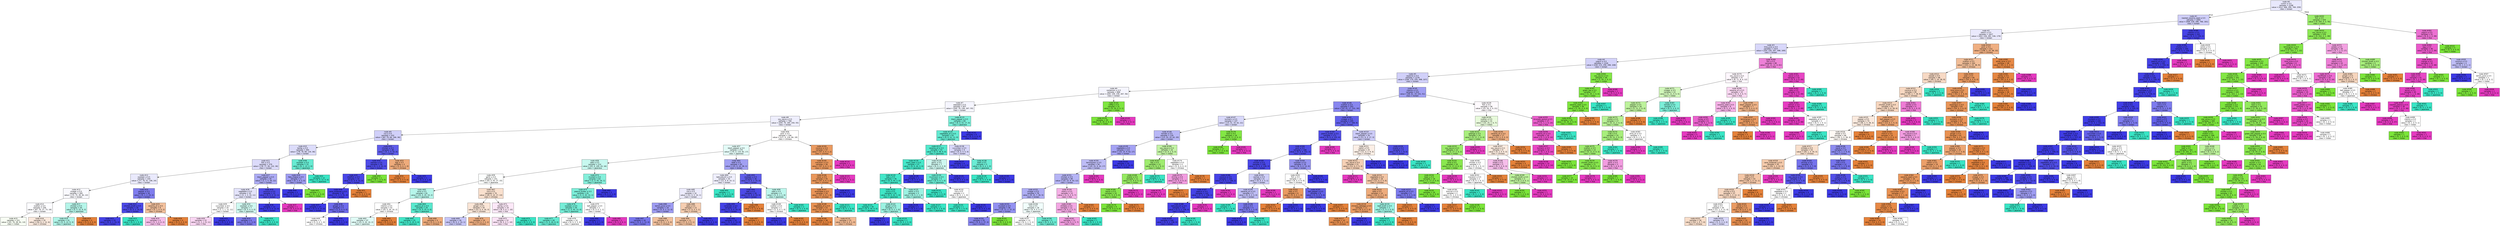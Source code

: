 digraph Tree {
node [shape=box, style="filled", color="black", fontname="helvetica"] ;
edge [fontname="helvetica"] ;
0 [label=<node &#35;0<br/>cumin &le; 0.5<br/>samples = 2298<br/>value = [412, 568, 290, 769, 259]<br/>class = korean>, fillcolor="#e8e8fc"] ;
1 [label=<node &#35;1<br/>roasted_sesame_seed &le; 0.5<br/>samples = 1869<br/>value = [408, 228, 286, 766, 181]<br/>class = korean>, fillcolor="#cfcef9"] ;
0 -> 1 [labeldistance=2.5, labelangle=45, headlabel="True"] ;
2 [label=<node &#35;2<br/>starch &le; 0.5<br/>samples = 1627<br/>value = [403, 228, 281, 536, 179]<br/>class = korean>, fillcolor="#eae9fc"] ;
1 -> 2 ;
3 [label=<node &#35;3<br/>lime_juice &le; 0.5<br/>samples = 1415<br/>value = [255, 226, 267, 498, 169]<br/>class = korean>, fillcolor="#d8d7fa"] ;
2 -> 3 ;
4 [label=<node &#35;4<br/>yogurt &le; 0.5<br/>samples = 1326<br/>value = [249, 215, 256, 498, 108]<br/>class = korean>, fillcolor="#d3d2f9"] ;
3 -> 4 ;
5 [label=<node &#35;5<br/>cayenne &le; 0.5<br/>samples = 1278<br/>value = [248, 170, 255, 498, 107]<br/>class = korean>, fillcolor="#d1d0f9"] ;
4 -> 5 ;
6 [label=<node &#35;6<br/>cardamom &le; 0.5<br/>samples = 868<br/>value = [200, 109, 236, 267, 56]<br/>class = korean>, fillcolor="#f5f5fe"] ;
5 -> 6 ;
7 [label=<node &#35;7<br/>seaweed &le; 0.5<br/>samples = 837<br/>value = [200, 79, 236, 267, 55]<br/>class = korean>, fillcolor="#f5f5fe"] ;
6 -> 7 ;
8 [label=<node &#35;8<br/>soy_sauce &le; 0.5<br/>samples = 768<br/>value = [200, 79, 184, 250, 55]<br/>class = korean>, fillcolor="#eeeefd"] ;
7 -> 8 ;
9 [label=<node &#35;9<br/>nut &le; 0.5<br/>samples = 432<br/>value = [83, 79, 68, 166, 36]<br/>class = korean>, fillcolor="#d1d0f9"] ;
8 -> 9 ;
10 [label=<node &#35;10<br/>barley &le; 0.5<br/>samples = 394<br/>value = [78, 78, 68, 134, 36]<br/>class = korean>, fillcolor="#dcdcfa"] ;
9 -> 10 ;
11 [label=<node &#35;11<br/>fish &le; 0.5<br/>samples = 379<br/>value = [78, 77, 56, 132, 36]<br/>class = korean>, fillcolor="#dcdbfa"] ;
10 -> 11 ;
12 [label=<node &#35;12<br/>soybean &le; 0.5<br/>samples = 334<br/>value = [77, 76, 51, 106, 24]<br/>class = korean>, fillcolor="#e9e9fc"] ;
11 -> 12 ;
13 [label=<node &#35;13<br/>vinegar &le; 0.5<br/>samples = 300<br/>value = [72, 75, 49, 82, 22]<br/>class = korean>, fillcolor="#f9f9fe"] ;
12 -> 13 ;
14 [label=<node &#35;14<br/>scallion &le; 0.5<br/>samples = 256<br/>value = [67, 70, 27, 73, 19]<br/>class = korean>, fillcolor="#fcfcff"] ;
13 -> 14 ;
15 [label=<node &#35;15<br/>samples = 221<br/>value = [51, 70, 26, 61, 13]<br/>class = indian>, fillcolor="#f8fef4"] ;
14 -> 15 ;
16 [label=<node &#35;16<br/>samples = 35<br/>value = [16, 0, 1, 12, 6]<br/>class = chinese>, fillcolor="#fae9dd"] ;
14 -> 16 ;
17 [label=<node &#35;17<br/>chicken &le; 0.5<br/>samples = 44<br/>value = [5, 5, 22, 9, 3]<br/>class = japanese>, fillcolor="#b5f5e9"] ;
13 -> 17 ;
18 [label=<node &#35;18<br/>samples = 41<br/>value = [2, 5, 22, 9, 3]<br/>class = japanese>, fillcolor="#aff4e7"] ;
17 -> 18 ;
19 [label=<node &#35;19<br/>samples = 3<br/>value = [3, 0, 0, 0, 0]<br/>class = chinese>, fillcolor="#e58139"] ;
17 -> 19 ;
20 [label=<node &#35;20<br/>pepper &le; 0.5<br/>samples = 34<br/>value = [5, 1, 2, 24, 2]<br/>class = korean>, fillcolor="#7f7dee"] ;
12 -> 20 ;
21 [label=<node &#35;21<br/>chicken_broth &le; 0.5<br/>samples = 26<br/>value = [0, 0, 2, 24, 0]<br/>class = korean>, fillcolor="#4c49e7"] ;
20 -> 21 ;
22 [label=<node &#35;22<br/>samples = 25<br/>value = [0, 0, 1, 24, 0]<br/>class = korean>, fillcolor="#4441e6"] ;
21 -> 22 ;
23 [label=<node &#35;23<br/>samples = 1<br/>value = [0, 0, 1, 0, 0]<br/>class = japanese>, fillcolor="#39e5c5"] ;
21 -> 23 ;
24 [label=<node &#35;24<br/>sesame_oil &le; 0.5<br/>samples = 8<br/>value = [5, 1, 0, 0, 2]<br/>class = chinese>, fillcolor="#f2c09c"] ;
20 -> 24 ;
25 [label=<node &#35;25<br/>samples = 4<br/>value = [1, 1, 0, 0, 2]<br/>class = thai>, fillcolor="#f6bdea"] ;
24 -> 25 ;
26 [label=<node &#35;26<br/>samples = 4<br/>value = [4, 0, 0, 0, 0]<br/>class = chinese>, fillcolor="#e58139"] ;
24 -> 26 ;
27 [label=<node &#35;27<br/>black_pepper &le; 0.5<br/>samples = 45<br/>value = [1, 1, 5, 26, 12]<br/>class = korean>, fillcolor="#acabf4"] ;
11 -> 27 ;
28 [label=<node &#35;28<br/>vegetable &le; 0.5<br/>samples = 32<br/>value = [1, 1, 5, 14, 11]<br/>class = korean>, fillcolor="#e3e3fb"] ;
27 -> 28 ;
29 [label=<node &#35;29<br/>cucumber &le; 0.5<br/>samples = 25<br/>value = [1, 1, 1, 11, 11]<br/>class = korean>, fillcolor="#ffffff"] ;
28 -> 29 ;
30 [label=<node &#35;30<br/>samples = 22<br/>value = [1, 1, 1, 8, 11]<br/>class = thai>, fillcolor="#f9d5f2"] ;
29 -> 30 ;
31 [label=<node &#35;31<br/>samples = 3<br/>value = [0, 0, 0, 3, 0]<br/>class = korean>, fillcolor="#3c39e5"] ;
29 -> 31 ;
32 [label=<node &#35;32<br/>soybean &le; 0.5<br/>samples = 7<br/>value = [0, 0, 4, 3, 0]<br/>class = japanese>, fillcolor="#cef8f0"] ;
28 -> 32 ;
33 [label=<node &#35;33<br/>samples = 4<br/>value = [0, 0, 1, 3, 0]<br/>class = korean>, fillcolor="#7d7bee"] ;
32 -> 33 ;
34 [label=<node &#35;34<br/>samples = 3<br/>value = [0, 0, 3, 0, 0]<br/>class = japanese>, fillcolor="#39e5c5"] ;
32 -> 34 ;
35 [label=<node &#35;35<br/>coconut &le; 0.5<br/>samples = 13<br/>value = [0, 0, 0, 12, 1]<br/>class = korean>, fillcolor="#4c49e7"] ;
27 -> 35 ;
36 [label=<node &#35;36<br/>samples = 12<br/>value = [0, 0, 0, 12, 0]<br/>class = korean>, fillcolor="#3c39e5"] ;
35 -> 36 ;
37 [label=<node &#35;37<br/>samples = 1<br/>value = [0, 0, 0, 0, 1]<br/>class = thai>, fillcolor="#e539c0"] ;
35 -> 37 ;
38 [label=<node &#35;38<br/>soybean &le; 0.5<br/>samples = 15<br/>value = [0, 1, 12, 2, 0]<br/>class = japanese>, fillcolor="#67ebd2"] ;
10 -> 38 ;
39 [label=<node &#35;39<br/>feta_cheese &le; 0.5<br/>samples = 3<br/>value = [0, 1, 0, 2, 0]<br/>class = korean>, fillcolor="#9e9cf2"] ;
38 -> 39 ;
40 [label=<node &#35;40<br/>samples = 2<br/>value = [0, 0, 0, 2, 0]<br/>class = korean>, fillcolor="#3c39e5"] ;
39 -> 40 ;
41 [label=<node &#35;41<br/>samples = 1<br/>value = [0, 1, 0, 0, 0]<br/>class = indian>, fillcolor="#7be539"] ;
39 -> 41 ;
42 [label=<node &#35;42<br/>samples = 12<br/>value = [0, 0, 12, 0, 0]<br/>class = japanese>, fillcolor="#39e5c5"] ;
38 -> 42 ;
43 [label=<node &#35;43<br/>chicken &le; 0.5<br/>samples = 38<br/>value = [5, 1, 0, 32, 0]<br/>class = korean>, fillcolor="#5f5dea"] ;
9 -> 43 ;
44 [label=<node &#35;44<br/>cashew &le; 0.5<br/>samples = 34<br/>value = [2, 1, 0, 31, 0]<br/>class = korean>, fillcolor="#4e4ce7"] ;
43 -> 44 ;
45 [label=<node &#35;45<br/>shellfish &le; 0.5<br/>samples = 33<br/>value = [2, 0, 0, 31, 0]<br/>class = korean>, fillcolor="#4946e7"] ;
44 -> 45 ;
46 [label=<node &#35;46<br/>cane_molasses &le; 0.5<br/>samples = 32<br/>value = [1, 0, 0, 31, 0]<br/>class = korean>, fillcolor="#423fe6"] ;
45 -> 46 ;
47 [label=<node &#35;47<br/>samples = 27<br/>value = [0, 0, 0, 27, 0]<br/>class = korean>, fillcolor="#3c39e5"] ;
46 -> 47 ;
48 [label=<node &#35;48<br/>ginger &le; 0.5<br/>samples = 5<br/>value = [1, 0, 0, 4, 0]<br/>class = korean>, fillcolor="#6d6aec"] ;
46 -> 48 ;
49 [label=<node &#35;49<br/>samples = 2<br/>value = [1, 0, 0, 1, 0]<br/>class = chinese>, fillcolor="#ffffff"] ;
48 -> 49 ;
50 [label=<node &#35;50<br/>samples = 3<br/>value = [0, 0, 0, 3, 0]<br/>class = korean>, fillcolor="#3c39e5"] ;
48 -> 50 ;
51 [label=<node &#35;51<br/>samples = 1<br/>value = [1, 0, 0, 0, 0]<br/>class = chinese>, fillcolor="#e58139"] ;
45 -> 51 ;
52 [label=<node &#35;52<br/>samples = 1<br/>value = [0, 1, 0, 0, 0]<br/>class = indian>, fillcolor="#7be539"] ;
44 -> 52 ;
53 [label=<node &#35;53<br/>egg &le; 0.5<br/>samples = 4<br/>value = [3, 0, 0, 1, 0]<br/>class = chinese>, fillcolor="#eeab7b"] ;
43 -> 53 ;
54 [label=<node &#35;54<br/>samples = 3<br/>value = [3, 0, 0, 0, 0]<br/>class = chinese>, fillcolor="#e58139"] ;
53 -> 54 ;
55 [label=<node &#35;55<br/>samples = 1<br/>value = [0, 0, 0, 1, 0]<br/>class = korean>, fillcolor="#3c39e5"] ;
53 -> 55 ;
56 [label=<node &#35;56<br/>pork &le; 0.5<br/>samples = 336<br/>value = [117, 0, 116, 84, 19]<br/>class = chinese>, fillcolor="#fffefe"] ;
8 -> 56 ;
57 [label=<node &#35;57<br/>black_pepper &le; 0.5<br/>samples = 279<br/>value = [70, 0, 110, 82, 17]<br/>class = japanese>, fillcolor="#e3fbf7"] ;
56 -> 57 ;
58 [label=<node &#35;58<br/>sake &le; 0.5<br/>samples = 214<br/>value = [55, 0, 100, 43, 16]<br/>class = japanese>, fillcolor="#c7f8ef"] ;
57 -> 58 ;
59 [label=<node &#35;59<br/>garlic &le; 0.5<br/>samples = 151<br/>value = [54, 0, 55, 27, 15]<br/>class = japanese>, fillcolor="#fdfffe"] ;
58 -> 59 ;
60 [label=<node &#35;60<br/>wine &le; 0.5<br/>samples = 81<br/>value = [24, 0, 45, 10, 2]<br/>class = japanese>, fillcolor="#b6f5ea"] ;
59 -> 60 ;
61 [label=<node &#35;61<br/>cilantro &le; 0.5<br/>samples = 52<br/>value = [20, 0, 20, 10, 2]<br/>class = chinese>, fillcolor="#ffffff"] ;
60 -> 61 ;
62 [label=<node &#35;62<br/>samples = 47<br/>value = [15, 0, 20, 10, 2]<br/>class = japanese>, fillcolor="#e0fbf6"] ;
61 -> 62 ;
63 [label=<node &#35;63<br/>samples = 5<br/>value = [5, 0, 0, 0, 0]<br/>class = chinese>, fillcolor="#e58139"] ;
61 -> 63 ;
64 [label=<node &#35;64<br/>peanut_oil &le; 0.5<br/>samples = 29<br/>value = [4, 0, 25, 0, 0]<br/>class = japanese>, fillcolor="#59e9ce"] ;
60 -> 64 ;
65 [label=<node &#35;65<br/>samples = 25<br/>value = [1, 0, 24, 0, 0]<br/>class = japanese>, fillcolor="#41e6c7"] ;
64 -> 65 ;
66 [label=<node &#35;66<br/>samples = 4<br/>value = [3, 0, 1, 0, 0]<br/>class = chinese>, fillcolor="#eeab7b"] ;
64 -> 66 ;
67 [label=<node &#35;67<br/>rice &le; 0.5<br/>samples = 70<br/>value = [30, 0, 10, 17, 13]<br/>class = chinese>, fillcolor="#f9e0ce"] ;
59 -> 67 ;
68 [label=<node &#35;68<br/>ginger &le; 0.5<br/>samples = 45<br/>value = [22, 0, 4, 16, 3]<br/>class = chinese>, fillcolor="#fae5d6"] ;
67 -> 68 ;
69 [label=<node &#35;69<br/>samples = 26<br/>value = [9, 0, 2, 14, 1]<br/>class = korean>, fillcolor="#c6c5f7"] ;
68 -> 69 ;
70 [label=<node &#35;70<br/>samples = 19<br/>value = [13, 0, 2, 2, 2]<br/>class = chinese>, fillcolor="#eead7f"] ;
68 -> 70 ;
71 [label=<node &#35;71<br/>barley &le; 0.5<br/>samples = 25<br/>value = [8, 0, 6, 1, 10]<br/>class = thai>, fillcolor="#fce8f8"] ;
67 -> 71 ;
72 [label=<node &#35;72<br/>samples = 22<br/>value = [8, 0, 3, 1, 10]<br/>class = thai>, fillcolor="#fbe3f6"] ;
71 -> 72 ;
73 [label=<node &#35;73<br/>samples = 3<br/>value = [0, 0, 3, 0, 0]<br/>class = japanese>, fillcolor="#39e5c5"] ;
71 -> 73 ;
74 [label=<node &#35;74<br/>mustard &le; 0.5<br/>samples = 63<br/>value = [1, 0, 45, 16, 1]<br/>class = japanese>, fillcolor="#85efdb"] ;
58 -> 74 ;
75 [label=<node &#35;75<br/>peanut_butter &le; 0.5<br/>samples = 61<br/>value = [1, 0, 45, 14, 1]<br/>class = japanese>, fillcolor="#7ceed9"] ;
74 -> 75 ;
76 [label=<node &#35;76<br/>soybean &le; 0.5<br/>samples = 59<br/>value = [1, 0, 45, 13, 0]<br/>class = japanese>, fillcolor="#75edd7"] ;
75 -> 76 ;
77 [label=<node &#35;77<br/>samples = 49<br/>value = [1, 0, 40, 8, 0]<br/>class = japanese>, fillcolor="#64ebd2"] ;
76 -> 77 ;
78 [label=<node &#35;78<br/>samples = 10<br/>value = [0, 0, 5, 5, 0]<br/>class = japanese>, fillcolor="#ffffff"] ;
76 -> 78 ;
79 [label=<node &#35;79<br/>bell_pepper &le; 0.5<br/>samples = 2<br/>value = [0, 0, 0, 1, 1]<br/>class = korean>, fillcolor="#ffffff"] ;
75 -> 79 ;
80 [label=<node &#35;80<br/>samples = 1<br/>value = [0, 0, 0, 1, 0]<br/>class = korean>, fillcolor="#3c39e5"] ;
79 -> 80 ;
81 [label=<node &#35;81<br/>samples = 1<br/>value = [0, 0, 0, 0, 1]<br/>class = thai>, fillcolor="#e539c0"] ;
79 -> 81 ;
82 [label=<node &#35;82<br/>samples = 2<br/>value = [0, 0, 0, 2, 0]<br/>class = korean>, fillcolor="#3c39e5"] ;
74 -> 82 ;
83 [label=<node &#35;83<br/>beef &le; 0.5<br/>samples = 65<br/>value = [15, 0, 10, 39, 1]<br/>class = korean>, fillcolor="#a1a0f3"] ;
57 -> 83 ;
84 [label=<node &#35;84<br/>katsuobushi &le; 0.5<br/>samples = 35<br/>value = [12, 0, 8, 14, 1]<br/>class = korean>, fillcolor="#eeeefd"] ;
83 -> 84 ;
85 [label=<node &#35;85<br/>rice &le; 0.5<br/>samples = 32<br/>value = [12, 0, 5, 14, 1]<br/>class = korean>, fillcolor="#ecebfc"] ;
84 -> 85 ;
86 [label=<node &#35;86<br/>lemon_juice &le; 0.5<br/>samples = 19<br/>value = [5, 0, 2, 12, 0]<br/>class = korean>, fillcolor="#9e9cf2"] ;
85 -> 86 ;
87 [label=<node &#35;87<br/>samples = 16<br/>value = [3, 0, 1, 12, 0]<br/>class = korean>, fillcolor="#7876ed"] ;
86 -> 87 ;
88 [label=<node &#35;88<br/>samples = 3<br/>value = [2, 0, 1, 0, 0]<br/>class = chinese>, fillcolor="#f2c09c"] ;
86 -> 88 ;
89 [label=<node &#35;89<br/>sake &le; 0.5<br/>samples = 13<br/>value = [7, 0, 3, 2, 1]<br/>class = chinese>, fillcolor="#f5cdb0"] ;
85 -> 89 ;
90 [label=<node &#35;90<br/>samples = 11<br/>value = [7, 0, 3, 0, 1]<br/>class = chinese>, fillcolor="#f2c09c"] ;
89 -> 90 ;
91 [label=<node &#35;91<br/>samples = 2<br/>value = [0, 0, 0, 2, 0]<br/>class = korean>, fillcolor="#3c39e5"] ;
89 -> 91 ;
92 [label=<node &#35;92<br/>samples = 3<br/>value = [0, 0, 3, 0, 0]<br/>class = japanese>, fillcolor="#39e5c5"] ;
84 -> 92 ;
93 [label=<node &#35;93<br/>soybean &le; 0.5<br/>samples = 30<br/>value = [3, 0, 2, 25, 0]<br/>class = korean>, fillcolor="#605eea"] ;
83 -> 93 ;
94 [label=<node &#35;94<br/>leek &le; 0.5<br/>samples = 26<br/>value = [2, 0, 0, 24, 0]<br/>class = korean>, fillcolor="#4c49e7"] ;
93 -> 94 ;
95 [label=<node &#35;95<br/>coriander &le; 0.5<br/>samples = 25<br/>value = [1, 0, 0, 24, 0]<br/>class = korean>, fillcolor="#4441e6"] ;
94 -> 95 ;
96 [label=<node &#35;96<br/>samples = 24<br/>value = [0, 0, 0, 24, 0]<br/>class = korean>, fillcolor="#3c39e5"] ;
95 -> 96 ;
97 [label=<node &#35;97<br/>samples = 1<br/>value = [1, 0, 0, 0, 0]<br/>class = chinese>, fillcolor="#e58139"] ;
95 -> 97 ;
98 [label=<node &#35;98<br/>samples = 1<br/>value = [1, 0, 0, 0, 0]<br/>class = chinese>, fillcolor="#e58139"] ;
94 -> 98 ;
99 [label=<node &#35;99<br/>sake &le; 0.5<br/>samples = 4<br/>value = [1, 0, 2, 1, 0]<br/>class = japanese>, fillcolor="#bdf6ec"] ;
93 -> 99 ;
100 [label=<node &#35;100<br/>scallion &le; 0.5<br/>samples = 2<br/>value = [1, 0, 0, 1, 0]<br/>class = chinese>, fillcolor="#ffffff"] ;
99 -> 100 ;
101 [label=<node &#35;101<br/>samples = 1<br/>value = [0, 0, 0, 1, 0]<br/>class = korean>, fillcolor="#3c39e5"] ;
100 -> 101 ;
102 [label=<node &#35;102<br/>samples = 1<br/>value = [1, 0, 0, 0, 0]<br/>class = chinese>, fillcolor="#e58139"] ;
100 -> 102 ;
103 [label=<node &#35;103<br/>samples = 2<br/>value = [0, 0, 2, 0, 0]<br/>class = japanese>, fillcolor="#39e5c5"] ;
99 -> 103 ;
104 [label=<node &#35;104<br/>coconut &le; 0.5<br/>samples = 57<br/>value = [47, 0, 6, 2, 2]<br/>class = chinese>, fillcolor="#ea9a60"] ;
56 -> 104 ;
105 [label=<node &#35;105<br/>macaroni &le; 0.5<br/>samples = 56<br/>value = [47, 0, 6, 2, 1]<br/>class = chinese>, fillcolor="#ea985d"] ;
104 -> 105 ;
106 [label=<node &#35;106<br/>raisin &le; 0.5<br/>samples = 55<br/>value = [47, 0, 6, 2, 0]<br/>class = chinese>, fillcolor="#e99659"] ;
105 -> 106 ;
107 [label=<node &#35;107<br/>enokidake &le; 0.5<br/>samples = 54<br/>value = [47, 0, 6, 1, 0]<br/>class = chinese>, fillcolor="#e99356"] ;
106 -> 107 ;
108 [label=<node &#35;108<br/>vegetable_oil &le; 0.5<br/>samples = 53<br/>value = [47, 0, 5, 1, 0]<br/>class = chinese>, fillcolor="#e89152"] ;
107 -> 108 ;
109 [label=<node &#35;109<br/>samples = 38<br/>value = [37, 0, 1, 0, 0]<br/>class = chinese>, fillcolor="#e6843e"] ;
108 -> 109 ;
110 [label=<node &#35;110<br/>samples = 15<br/>value = [10, 0, 4, 1, 0]<br/>class = chinese>, fillcolor="#f1ba93"] ;
108 -> 110 ;
111 [label=<node &#35;111<br/>samples = 1<br/>value = [0, 0, 1, 0, 0]<br/>class = japanese>, fillcolor="#39e5c5"] ;
107 -> 111 ;
112 [label=<node &#35;112<br/>samples = 1<br/>value = [0, 0, 0, 1, 0]<br/>class = korean>, fillcolor="#3c39e5"] ;
106 -> 112 ;
113 [label=<node &#35;113<br/>samples = 1<br/>value = [0, 0, 0, 0, 1]<br/>class = thai>, fillcolor="#e539c0"] ;
105 -> 113 ;
114 [label=<node &#35;114<br/>samples = 1<br/>value = [0, 0, 0, 0, 1]<br/>class = thai>, fillcolor="#e539c0"] ;
104 -> 114 ;
115 [label=<node &#35;115<br/>black_pepper &le; 0.5<br/>samples = 69<br/>value = [0, 0, 52, 17, 0]<br/>class = japanese>, fillcolor="#7aeed8"] ;
7 -> 115 ;
116 [label=<node &#35;116<br/>vegetable_oil &le; 0.5<br/>samples = 63<br/>value = [0, 0, 52, 11, 0]<br/>class = japanese>, fillcolor="#63ead1"] ;
115 -> 116 ;
117 [label=<node &#35;117<br/>sesame_oil &le; 0.5<br/>samples = 54<br/>value = [0, 0, 48, 6, 0]<br/>class = japanese>, fillcolor="#52e8cc"] ;
116 -> 117 ;
118 [label=<node &#35;118<br/>black_bean &le; 0.5<br/>samples = 47<br/>value = [0, 0, 44, 3, 0]<br/>class = japanese>, fillcolor="#46e7c9"] ;
117 -> 118 ;
119 [label=<node &#35;119<br/>kelp &le; 0.5<br/>samples = 46<br/>value = [0, 0, 44, 2, 0]<br/>class = japanese>, fillcolor="#42e6c8"] ;
118 -> 119 ;
120 [label=<node &#35;120<br/>tuna &le; 0.5<br/>samples = 43<br/>value = [0, 0, 42, 1, 0]<br/>class = japanese>, fillcolor="#3ee6c6"] ;
119 -> 120 ;
121 [label=<node &#35;121<br/>samples = 40<br/>value = [0, 0, 40, 0, 0]<br/>class = japanese>, fillcolor="#39e5c5"] ;
120 -> 121 ;
122 [label=<node &#35;122<br/>ginger &le; 0.5<br/>samples = 3<br/>value = [0, 0, 2, 1, 0]<br/>class = japanese>, fillcolor="#9cf2e2"] ;
120 -> 122 ;
123 [label=<node &#35;123<br/>samples = 1<br/>value = [0, 0, 0, 1, 0]<br/>class = korean>, fillcolor="#3c39e5"] ;
122 -> 123 ;
124 [label=<node &#35;124<br/>samples = 2<br/>value = [0, 0, 2, 0, 0]<br/>class = japanese>, fillcolor="#39e5c5"] ;
122 -> 124 ;
125 [label=<node &#35;125<br/>radish &le; 0.5<br/>samples = 3<br/>value = [0, 0, 2, 1, 0]<br/>class = japanese>, fillcolor="#9cf2e2"] ;
119 -> 125 ;
126 [label=<node &#35;126<br/>samples = 1<br/>value = [0, 0, 0, 1, 0]<br/>class = korean>, fillcolor="#3c39e5"] ;
125 -> 126 ;
127 [label=<node &#35;127<br/>samples = 2<br/>value = [0, 0, 2, 0, 0]<br/>class = japanese>, fillcolor="#39e5c5"] ;
125 -> 127 ;
128 [label=<node &#35;128<br/>samples = 1<br/>value = [0, 0, 0, 1, 0]<br/>class = korean>, fillcolor="#3c39e5"] ;
118 -> 128 ;
129 [label=<node &#35;129<br/>garlic &le; 0.5<br/>samples = 7<br/>value = [0, 0, 4, 3, 0]<br/>class = japanese>, fillcolor="#cef8f0"] ;
117 -> 129 ;
130 [label=<node &#35;130<br/>mushroom &le; 0.5<br/>samples = 5<br/>value = [0, 0, 4, 1, 0]<br/>class = japanese>, fillcolor="#6aecd4"] ;
129 -> 130 ;
131 [label=<node &#35;131<br/>samples = 3<br/>value = [0, 0, 3, 0, 0]<br/>class = japanese>, fillcolor="#39e5c5"] ;
130 -> 131 ;
132 [label=<node &#35;132<br/>rice &le; 0.5<br/>samples = 2<br/>value = [0, 0, 1, 1, 0]<br/>class = japanese>, fillcolor="#ffffff"] ;
130 -> 132 ;
133 [label=<node &#35;133<br/>samples = 1<br/>value = [0, 0, 1, 0, 0]<br/>class = japanese>, fillcolor="#39e5c5"] ;
132 -> 133 ;
134 [label=<node &#35;134<br/>samples = 1<br/>value = [0, 0, 0, 1, 0]<br/>class = korean>, fillcolor="#3c39e5"] ;
132 -> 134 ;
135 [label=<node &#35;135<br/>samples = 2<br/>value = [0, 0, 0, 2, 0]<br/>class = korean>, fillcolor="#3c39e5"] ;
129 -> 135 ;
136 [label=<node &#35;136<br/>cucumber &le; 0.5<br/>samples = 9<br/>value = [0, 0, 4, 5, 0]<br/>class = korean>, fillcolor="#d8d7fa"] ;
116 -> 136 ;
137 [label=<node &#35;137<br/>samples = 4<br/>value = [0, 0, 0, 4, 0]<br/>class = korean>, fillcolor="#3c39e5"] ;
136 -> 137 ;
138 [label=<node &#35;138<br/>beef &le; 0.5<br/>samples = 5<br/>value = [0, 0, 4, 1, 0]<br/>class = japanese>, fillcolor="#6aecd4"] ;
136 -> 138 ;
139 [label=<node &#35;139<br/>samples = 4<br/>value = [0, 0, 4, 0, 0]<br/>class = japanese>, fillcolor="#39e5c5"] ;
138 -> 139 ;
140 [label=<node &#35;140<br/>samples = 1<br/>value = [0, 0, 0, 1, 0]<br/>class = korean>, fillcolor="#3c39e5"] ;
138 -> 140 ;
141 [label=<node &#35;141<br/>samples = 6<br/>value = [0, 0, 0, 6, 0]<br/>class = korean>, fillcolor="#3c39e5"] ;
115 -> 141 ;
142 [label=<node &#35;142<br/>coffee &le; 0.5<br/>samples = 31<br/>value = [0, 30, 0, 0, 1]<br/>class = indian>, fillcolor="#7fe640"] ;
6 -> 142 ;
143 [label=<node &#35;143<br/>samples = 30<br/>value = [0, 30, 0, 0, 0]<br/>class = indian>, fillcolor="#7be539"] ;
142 -> 143 ;
144 [label=<node &#35;144<br/>samples = 1<br/>value = [0, 0, 0, 0, 1]<br/>class = thai>, fillcolor="#e539c0"] ;
142 -> 144 ;
145 [label=<node &#35;145<br/>cilantro &le; 0.5<br/>samples = 410<br/>value = [48, 61, 19, 231, 51]<br/>class = korean>, fillcolor="#a09ff2"] ;
5 -> 145 ;
146 [label=<node &#35;146<br/>scallion &le; 0.5<br/>samples = 352<br/>value = [33, 41, 17, 231, 30]<br/>class = korean>, fillcolor="#8886ef"] ;
145 -> 146 ;
147 [label=<node &#35;147<br/>turmeric &le; 0.5<br/>samples = 147<br/>value = [13, 41, 10, 62, 21]<br/>class = korean>, fillcolor="#d8d8fa"] ;
146 -> 147 ;
148 [label=<node &#35;148<br/>tomato &le; 0.5<br/>samples = 129<br/>value = [13, 24, 10, 62, 20]<br/>class = korean>, fillcolor="#b8b7f6"] ;
147 -> 148 ;
149 [label=<node &#35;149<br/>vegetable &le; 0.5<br/>samples = 113<br/>value = [10, 15, 9, 62, 17]<br/>class = korean>, fillcolor="#a4a2f3"] ;
148 -> 149 ;
150 [label=<node &#35;150<br/>lemongrass &le; 0.5<br/>samples = 94<br/>value = [10, 15, 9, 43, 17]<br/>class = korean>, fillcolor="#bdbcf6"] ;
149 -> 150 ;
151 [label=<node &#35;151<br/>chicken &le; 0.5<br/>samples = 89<br/>value = [10, 15, 9, 43, 12]<br/>class = korean>, fillcolor="#b5b4f5"] ;
150 -> 151 ;
152 [label=<node &#35;152<br/>vinegar &le; 0.5<br/>samples = 76<br/>value = [9, 15, 7, 40, 5]<br/>class = korean>, fillcolor="#afaef4"] ;
151 -> 152 ;
153 [label=<node &#35;153<br/>mustard &le; 0.5<br/>samples = 58<br/>value = [5, 11, 2, 37, 3]<br/>class = korean>, fillcolor="#9391f1"] ;
152 -> 153 ;
154 [label=<node &#35;154<br/>samples = 55<br/>value = [5, 8, 2, 37, 3]<br/>class = korean>, fillcolor="#8785ef"] ;
153 -> 154 ;
155 [label=<node &#35;155<br/>samples = 3<br/>value = [0, 3, 0, 0, 0]<br/>class = indian>, fillcolor="#7be539"] ;
153 -> 155 ;
156 [label=<node &#35;156<br/>rice &le; 0.5<br/>samples = 18<br/>value = [4, 4, 5, 3, 2]<br/>class = japanese>, fillcolor="#f1fdfb"] ;
152 -> 156 ;
157 [label=<node &#35;157<br/>samples = 13<br/>value = [4, 4, 1, 3, 1]<br/>class = chinese>, fillcolor="#ffffff"] ;
156 -> 157 ;
158 [label=<node &#35;158<br/>samples = 5<br/>value = [0, 0, 4, 0, 1]<br/>class = japanese>, fillcolor="#6aecd4"] ;
156 -> 158 ;
159 [label=<node &#35;159<br/>sherry &le; 0.5<br/>samples = 13<br/>value = [1, 0, 2, 3, 7]<br/>class = thai>, fillcolor="#f5b0e6"] ;
151 -> 159 ;
160 [label=<node &#35;160<br/>shiitake &le; 0.5<br/>samples = 12<br/>value = [0, 0, 2, 3, 7]<br/>class = thai>, fillcolor="#f3a7e3"] ;
159 -> 160 ;
161 [label=<node &#35;161<br/>samples = 11<br/>value = [0, 0, 1, 3, 7]<br/>class = thai>, fillcolor="#f29ce0"] ;
160 -> 161 ;
162 [label=<node &#35;162<br/>samples = 1<br/>value = [0, 0, 1, 0, 0]<br/>class = japanese>, fillcolor="#39e5c5"] ;
160 -> 162 ;
163 [label=<node &#35;163<br/>samples = 1<br/>value = [1, 0, 0, 0, 0]<br/>class = chinese>, fillcolor="#e58139"] ;
159 -> 163 ;
164 [label=<node &#35;164<br/>samples = 5<br/>value = [0, 0, 0, 0, 5]<br/>class = thai>, fillcolor="#e539c0"] ;
150 -> 164 ;
165 [label=<node &#35;165<br/>samples = 19<br/>value = [0, 0, 0, 19, 0]<br/>class = korean>, fillcolor="#3c39e5"] ;
149 -> 165 ;
166 [label=<node &#35;166<br/>soy_sauce &le; 0.5<br/>samples = 16<br/>value = [3, 9, 1, 0, 3]<br/>class = indian>, fillcolor="#c2f3a4"] ;
148 -> 166 ;
167 [label=<node &#35;167<br/>bay &le; 0.5<br/>samples = 12<br/>value = [1, 9, 1, 0, 1]<br/>class = indian>, fillcolor="#9fec6f"] ;
166 -> 167 ;
168 [label=<node &#35;168<br/>shallot &le; 0.5<br/>samples = 11<br/>value = [1, 9, 0, 0, 1]<br/>class = indian>, fillcolor="#95ea61"] ;
167 -> 168 ;
169 [label=<node &#35;169<br/>bacon &le; 0.5<br/>samples = 10<br/>value = [1, 9, 0, 0, 0]<br/>class = indian>, fillcolor="#8ae84f"] ;
168 -> 169 ;
170 [label=<node &#35;170<br/>samples = 9<br/>value = [0, 9, 0, 0, 0]<br/>class = indian>, fillcolor="#7be539"] ;
169 -> 170 ;
171 [label=<node &#35;171<br/>samples = 1<br/>value = [1, 0, 0, 0, 0]<br/>class = chinese>, fillcolor="#e58139"] ;
169 -> 171 ;
172 [label=<node &#35;172<br/>samples = 1<br/>value = [0, 0, 0, 0, 1]<br/>class = thai>, fillcolor="#e539c0"] ;
168 -> 172 ;
173 [label=<node &#35;173<br/>samples = 1<br/>value = [0, 0, 1, 0, 0]<br/>class = japanese>, fillcolor="#39e5c5"] ;
167 -> 173 ;
174 [label=<node &#35;174<br/>vegetable &le; 0.5<br/>samples = 4<br/>value = [2, 0, 0, 0, 2]<br/>class = chinese>, fillcolor="#ffffff"] ;
166 -> 174 ;
175 [label=<node &#35;175<br/>shrimp &le; 0.5<br/>samples = 3<br/>value = [1, 0, 0, 0, 2]<br/>class = thai>, fillcolor="#f29ce0"] ;
174 -> 175 ;
176 [label=<node &#35;176<br/>samples = 2<br/>value = [0, 0, 0, 0, 2]<br/>class = thai>, fillcolor="#e539c0"] ;
175 -> 176 ;
177 [label=<node &#35;177<br/>samples = 1<br/>value = [1, 0, 0, 0, 0]<br/>class = chinese>, fillcolor="#e58139"] ;
175 -> 177 ;
178 [label=<node &#35;178<br/>samples = 1<br/>value = [1, 0, 0, 0, 0]<br/>class = chinese>, fillcolor="#e58139"] ;
174 -> 178 ;
179 [label=<node &#35;179<br/>basil &le; 0.5<br/>samples = 18<br/>value = [0, 17, 0, 0, 1]<br/>class = indian>, fillcolor="#83e745"] ;
147 -> 179 ;
180 [label=<node &#35;180<br/>samples = 17<br/>value = [0, 17, 0, 0, 0]<br/>class = indian>, fillcolor="#7be539"] ;
179 -> 180 ;
181 [label=<node &#35;181<br/>samples = 1<br/>value = [0, 0, 0, 0, 1]<br/>class = thai>, fillcolor="#e539c0"] ;
179 -> 181 ;
182 [label=<node &#35;182<br/>vinegar &le; 0.5<br/>samples = 205<br/>value = [20, 0, 7, 169, 9]<br/>class = korean>, fillcolor="#6260ea"] ;
146 -> 182 ;
183 [label=<node &#35;183<br/>peanut_butter &le; 0.5<br/>samples = 171<br/>value = [9, 0, 4, 152, 6]<br/>class = korean>, fillcolor="#5350e8"] ;
182 -> 183 ;
184 [label=<node &#35;184<br/>pork &le; 0.5<br/>samples = 168<br/>value = [9, 0, 4, 152, 3]<br/>class = korean>, fillcolor="#504de8"] ;
183 -> 184 ;
185 [label=<node &#35;185<br/>chicken &le; 0.5<br/>samples = 149<br/>value = [3, 0, 4, 139, 3]<br/>class = korean>, fillcolor="#4947e7"] ;
184 -> 185 ;
186 [label=<node &#35;186<br/>coconut &le; 0.5<br/>samples = 143<br/>value = [3, 0, 2, 136, 2]<br/>class = korean>, fillcolor="#4643e6"] ;
185 -> 186 ;
187 [label=<node &#35;187<br/>peanut &le; 0.5<br/>samples = 142<br/>value = [3, 0, 2, 136, 1]<br/>class = korean>, fillcolor="#4442e6"] ;
186 -> 187 ;
188 [label=<node &#35;188<br/>katsuobushi &le; 0.5<br/>samples = 141<br/>value = [3, 0, 2, 136, 0]<br/>class = korean>, fillcolor="#4340e6"] ;
187 -> 188 ;
189 [label=<node &#35;189<br/>samples = 140<br/>value = [3, 0, 1, 136, 0]<br/>class = korean>, fillcolor="#423fe6"] ;
188 -> 189 ;
190 [label=<node &#35;190<br/>samples = 1<br/>value = [0, 0, 1, 0, 0]<br/>class = japanese>, fillcolor="#39e5c5"] ;
188 -> 190 ;
191 [label=<node &#35;191<br/>samples = 1<br/>value = [0, 0, 0, 0, 1]<br/>class = thai>, fillcolor="#e539c0"] ;
187 -> 191 ;
192 [label=<node &#35;192<br/>samples = 1<br/>value = [0, 0, 0, 0, 1]<br/>class = thai>, fillcolor="#e539c0"] ;
186 -> 192 ;
193 [label=<node &#35;193<br/>cashew &le; 0.5<br/>samples = 6<br/>value = [0, 0, 2, 3, 1]<br/>class = korean>, fillcolor="#cecef8"] ;
185 -> 193 ;
194 [label=<node &#35;194<br/>sesame_oil &le; 0.5<br/>samples = 5<br/>value = [0, 0, 2, 3, 0]<br/>class = korean>, fillcolor="#bebdf6"] ;
193 -> 194 ;
195 [label=<node &#35;195<br/>samples = 1<br/>value = [0, 0, 1, 0, 0]<br/>class = japanese>, fillcolor="#39e5c5"] ;
194 -> 195 ;
196 [label=<node &#35;196<br/>wine &le; 0.5<br/>samples = 4<br/>value = [0, 0, 1, 3, 0]<br/>class = korean>, fillcolor="#7d7bee"] ;
194 -> 196 ;
197 [label=<node &#35;197<br/>samples = 3<br/>value = [0, 0, 0, 3, 0]<br/>class = korean>, fillcolor="#3c39e5"] ;
196 -> 197 ;
198 [label=<node &#35;198<br/>samples = 1<br/>value = [0, 0, 1, 0, 0]<br/>class = japanese>, fillcolor="#39e5c5"] ;
196 -> 198 ;
199 [label=<node &#35;199<br/>samples = 1<br/>value = [0, 0, 0, 0, 1]<br/>class = thai>, fillcolor="#e539c0"] ;
193 -> 199 ;
200 [label=<node &#35;200<br/>soybean &le; 0.5<br/>samples = 19<br/>value = [6, 0, 0, 13, 0]<br/>class = korean>, fillcolor="#9694f1"] ;
184 -> 200 ;
201 [label=<node &#35;201<br/>fish &le; 0.5<br/>samples = 12<br/>value = [6, 0, 0, 6, 0]<br/>class = chinese>, fillcolor="#ffffff"] ;
200 -> 201 ;
202 [label=<node &#35;202<br/>kelp &le; 0.5<br/>samples = 6<br/>value = [5, 0, 0, 1, 0]<br/>class = chinese>, fillcolor="#ea9a61"] ;
201 -> 202 ;
203 [label=<node &#35;203<br/>samples = 5<br/>value = [5, 0, 0, 0, 0]<br/>class = chinese>, fillcolor="#e58139"] ;
202 -> 203 ;
204 [label=<node &#35;204<br/>samples = 1<br/>value = [0, 0, 0, 1, 0]<br/>class = korean>, fillcolor="#3c39e5"] ;
202 -> 204 ;
205 [label=<node &#35;205<br/>bell_pepper &le; 0.5<br/>samples = 6<br/>value = [1, 0, 0, 5, 0]<br/>class = korean>, fillcolor="#6361ea"] ;
201 -> 205 ;
206 [label=<node &#35;206<br/>samples = 5<br/>value = [0, 0, 0, 5, 0]<br/>class = korean>, fillcolor="#3c39e5"] ;
205 -> 206 ;
207 [label=<node &#35;207<br/>samples = 1<br/>value = [1, 0, 0, 0, 0]<br/>class = chinese>, fillcolor="#e58139"] ;
205 -> 207 ;
208 [label=<node &#35;208<br/>samples = 7<br/>value = [0, 0, 0, 7, 0]<br/>class = korean>, fillcolor="#3c39e5"] ;
200 -> 208 ;
209 [label=<node &#35;209<br/>samples = 3<br/>value = [0, 0, 0, 0, 3]<br/>class = thai>, fillcolor="#e539c0"] ;
183 -> 209 ;
210 [label=<node &#35;210<br/>black_pepper &le; 0.5<br/>samples = 34<br/>value = [11, 0, 3, 17, 3]<br/>class = korean>, fillcolor="#cccbf8"] ;
182 -> 210 ;
211 [label=<node &#35;211<br/>radish &le; 0.5<br/>samples = 25<br/>value = [11, 0, 2, 9, 3]<br/>class = chinese>, fillcolor="#fcefe6"] ;
210 -> 211 ;
212 [label=<node &#35;212<br/>soy_sauce &le; 0.5<br/>samples = 21<br/>value = [11, 0, 2, 5, 3]<br/>class = chinese>, fillcolor="#f5d0b5"] ;
211 -> 212 ;
213 [label=<node &#35;213<br/>samples = 3<br/>value = [0, 0, 0, 0, 3]<br/>class = thai>, fillcolor="#e539c0"] ;
212 -> 213 ;
214 [label=<node &#35;214<br/>vegetable &le; 0.5<br/>samples = 18<br/>value = [11, 0, 2, 5, 0]<br/>class = chinese>, fillcolor="#f3c5a4"] ;
212 -> 214 ;
215 [label=<node &#35;215<br/>sake &le; 0.5<br/>samples = 14<br/>value = [10, 0, 2, 2, 0]<br/>class = chinese>, fillcolor="#eeab7b"] ;
214 -> 215 ;
216 [label=<node &#35;216<br/>chinese_cabbage &le; 0.5<br/>samples = 11<br/>value = [9, 0, 0, 2, 0]<br/>class = chinese>, fillcolor="#eb9d65"] ;
215 -> 216 ;
217 [label=<node &#35;217<br/>samples = 10<br/>value = [9, 0, 0, 1, 0]<br/>class = chinese>, fillcolor="#e88f4f"] ;
216 -> 217 ;
218 [label=<node &#35;218<br/>samples = 1<br/>value = [0, 0, 0, 1, 0]<br/>class = korean>, fillcolor="#3c39e5"] ;
216 -> 218 ;
219 [label=<node &#35;219<br/>beef_broth &le; 0.5<br/>samples = 3<br/>value = [1, 0, 2, 0, 0]<br/>class = japanese>, fillcolor="#9cf2e2"] ;
215 -> 219 ;
220 [label=<node &#35;220<br/>samples = 2<br/>value = [0, 0, 2, 0, 0]<br/>class = japanese>, fillcolor="#39e5c5"] ;
219 -> 220 ;
221 [label=<node &#35;221<br/>samples = 1<br/>value = [1, 0, 0, 0, 0]<br/>class = chinese>, fillcolor="#e58139"] ;
219 -> 221 ;
222 [label=<node &#35;222<br/>sesame_oil &le; 0.5<br/>samples = 4<br/>value = [1, 0, 0, 3, 0]<br/>class = korean>, fillcolor="#7d7bee"] ;
214 -> 222 ;
223 [label=<node &#35;223<br/>samples = 1<br/>value = [1, 0, 0, 0, 0]<br/>class = chinese>, fillcolor="#e58139"] ;
222 -> 223 ;
224 [label=<node &#35;224<br/>samples = 3<br/>value = [0, 0, 0, 3, 0]<br/>class = korean>, fillcolor="#3c39e5"] ;
222 -> 224 ;
225 [label=<node &#35;225<br/>samples = 4<br/>value = [0, 0, 0, 4, 0]<br/>class = korean>, fillcolor="#3c39e5"] ;
211 -> 225 ;
226 [label=<node &#35;226<br/>shallot &le; 0.5<br/>samples = 9<br/>value = [0, 0, 1, 8, 0]<br/>class = korean>, fillcolor="#5452e8"] ;
210 -> 226 ;
227 [label=<node &#35;227<br/>samples = 8<br/>value = [0, 0, 0, 8, 0]<br/>class = korean>, fillcolor="#3c39e5"] ;
226 -> 227 ;
228 [label=<node &#35;228<br/>samples = 1<br/>value = [0, 0, 1, 0, 0]<br/>class = japanese>, fillcolor="#39e5c5"] ;
226 -> 228 ;
229 [label=<node &#35;229<br/>fish &le; 0.5<br/>samples = 58<br/>value = [15, 20, 2, 0, 21]<br/>class = thai>, fillcolor="#fefafd"] ;
145 -> 229 ;
230 [label=<node &#35;230<br/>scallion &le; 0.5<br/>samples = 41<br/>value = [14, 19, 1, 0, 7]<br/>class = indian>, fillcolor="#e7fada"] ;
229 -> 230 ;
231 [label=<node &#35;231<br/>galanga &le; 0.5<br/>samples = 24<br/>value = [2, 17, 1, 0, 4]<br/>class = indian>, fillcolor="#a9ee7e"] ;
230 -> 231 ;
232 [label=<node &#35;232<br/>soy_sauce &le; 0.5<br/>samples = 22<br/>value = [2, 17, 1, 0, 2]<br/>class = indian>, fillcolor="#9cec6a"] ;
231 -> 232 ;
233 [label=<node &#35;233<br/>wine &le; 0.5<br/>samples = 19<br/>value = [1, 17, 0, 0, 1]<br/>class = indian>, fillcolor="#8ae84f"] ;
232 -> 233 ;
234 [label=<node &#35;234<br/>bean &le; 0.5<br/>samples = 18<br/>value = [1, 17, 0, 0, 0]<br/>class = indian>, fillcolor="#83e745"] ;
233 -> 234 ;
235 [label=<node &#35;235<br/>samples = 16<br/>value = [0, 16, 0, 0, 0]<br/>class = indian>, fillcolor="#7be539"] ;
234 -> 235 ;
236 [label=<node &#35;236<br/>broccoli &le; 0.5<br/>samples = 2<br/>value = [1, 1, 0, 0, 0]<br/>class = chinese>, fillcolor="#ffffff"] ;
234 -> 236 ;
237 [label=<node &#35;237<br/>samples = 1<br/>value = [1, 0, 0, 0, 0]<br/>class = chinese>, fillcolor="#e58139"] ;
236 -> 237 ;
238 [label=<node &#35;238<br/>samples = 1<br/>value = [0, 1, 0, 0, 0]<br/>class = indian>, fillcolor="#7be539"] ;
236 -> 238 ;
239 [label=<node &#35;239<br/>samples = 1<br/>value = [0, 0, 0, 0, 1]<br/>class = thai>, fillcolor="#e539c0"] ;
233 -> 239 ;
240 [label=<node &#35;240<br/>chicken &le; 0.5<br/>samples = 3<br/>value = [1, 0, 1, 0, 1]<br/>class = chinese>, fillcolor="#ffffff"] ;
232 -> 240 ;
241 [label=<node &#35;241<br/>macaroni &le; 0.5<br/>samples = 2<br/>value = [0, 0, 1, 0, 1]<br/>class = japanese>, fillcolor="#ffffff"] ;
240 -> 241 ;
242 [label=<node &#35;242<br/>samples = 1<br/>value = [0, 0, 1, 0, 0]<br/>class = japanese>, fillcolor="#39e5c5"] ;
241 -> 242 ;
243 [label=<node &#35;243<br/>samples = 1<br/>value = [0, 0, 0, 0, 1]<br/>class = thai>, fillcolor="#e539c0"] ;
241 -> 243 ;
244 [label=<node &#35;244<br/>samples = 1<br/>value = [1, 0, 0, 0, 0]<br/>class = chinese>, fillcolor="#e58139"] ;
240 -> 244 ;
245 [label=<node &#35;245<br/>samples = 2<br/>value = [0, 0, 0, 0, 2]<br/>class = thai>, fillcolor="#e539c0"] ;
231 -> 245 ;
246 [label=<node &#35;246<br/>sesame_oil &le; 0.5<br/>samples = 17<br/>value = [12, 2, 0, 0, 3]<br/>class = chinese>, fillcolor="#eeae80"] ;
230 -> 246 ;
247 [label=<node &#35;247<br/>soy_sauce &le; 0.5<br/>samples = 9<br/>value = [4, 2, 0, 0, 3]<br/>class = chinese>, fillcolor="#fbeade"] ;
246 -> 247 ;
248 [label=<node &#35;248<br/>bread &le; 0.5<br/>samples = 5<br/>value = [0, 2, 0, 0, 3]<br/>class = thai>, fillcolor="#f6bdea"] ;
247 -> 248 ;
249 [label=<node &#35;249<br/>chicken_broth &le; 0.5<br/>samples = 3<br/>value = [0, 2, 0, 0, 1]<br/>class = indian>, fillcolor="#bdf29c"] ;
248 -> 249 ;
250 [label=<node &#35;250<br/>samples = 2<br/>value = [0, 2, 0, 0, 0]<br/>class = indian>, fillcolor="#7be539"] ;
249 -> 250 ;
251 [label=<node &#35;251<br/>samples = 1<br/>value = [0, 0, 0, 0, 1]<br/>class = thai>, fillcolor="#e539c0"] ;
249 -> 251 ;
252 [label=<node &#35;252<br/>samples = 2<br/>value = [0, 0, 0, 0, 2]<br/>class = thai>, fillcolor="#e539c0"] ;
248 -> 252 ;
253 [label=<node &#35;253<br/>samples = 4<br/>value = [4, 0, 0, 0, 0]<br/>class = chinese>, fillcolor="#e58139"] ;
247 -> 253 ;
254 [label=<node &#35;254<br/>samples = 8<br/>value = [8, 0, 0, 0, 0]<br/>class = chinese>, fillcolor="#e58139"] ;
246 -> 254 ;
255 [label=<node &#35;255<br/>brussels_sprout &le; 0.5<br/>samples = 17<br/>value = [1, 1, 1, 0, 14]<br/>class = thai>, fillcolor="#ea5ecc"] ;
229 -> 255 ;
256 [label=<node &#35;256<br/>sesame_oil &le; 0.5<br/>samples = 16<br/>value = [1, 1, 0, 0, 14]<br/>class = thai>, fillcolor="#e853c8"] ;
255 -> 256 ;
257 [label=<node &#35;257<br/>turmeric &le; 0.5<br/>samples = 15<br/>value = [0, 1, 0, 0, 14]<br/>class = thai>, fillcolor="#e747c4"] ;
256 -> 257 ;
258 [label=<node &#35;258<br/>samples = 14<br/>value = [0, 0, 0, 0, 14]<br/>class = thai>, fillcolor="#e539c0"] ;
257 -> 258 ;
259 [label=<node &#35;259<br/>samples = 1<br/>value = [0, 1, 0, 0, 0]<br/>class = indian>, fillcolor="#7be539"] ;
257 -> 259 ;
260 [label=<node &#35;260<br/>samples = 1<br/>value = [1, 0, 0, 0, 0]<br/>class = chinese>, fillcolor="#e58139"] ;
256 -> 260 ;
261 [label=<node &#35;261<br/>samples = 1<br/>value = [0, 0, 1, 0, 0]<br/>class = japanese>, fillcolor="#39e5c5"] ;
255 -> 261 ;
262 [label=<node &#35;262<br/>soy_sauce &le; 0.5<br/>samples = 48<br/>value = [1, 45, 1, 0, 1]<br/>class = indian>, fillcolor="#83e746"] ;
4 -> 262 ;
263 [label=<node &#35;263<br/>green_tea &le; 0.5<br/>samples = 47<br/>value = [1, 45, 1, 0, 0]<br/>class = indian>, fillcolor="#81e642"] ;
262 -> 263 ;
264 [label=<node &#35;264<br/>sesame_seed &le; 0.5<br/>samples = 46<br/>value = [1, 45, 0, 0, 0]<br/>class = indian>, fillcolor="#7ee63d"] ;
263 -> 264 ;
265 [label=<node &#35;265<br/>samples = 45<br/>value = [0, 45, 0, 0, 0]<br/>class = indian>, fillcolor="#7be539"] ;
264 -> 265 ;
266 [label=<node &#35;266<br/>samples = 1<br/>value = [1, 0, 0, 0, 0]<br/>class = chinese>, fillcolor="#e58139"] ;
264 -> 266 ;
267 [label=<node &#35;267<br/>samples = 1<br/>value = [0, 0, 1, 0, 0]<br/>class = japanese>, fillcolor="#39e5c5"] ;
263 -> 267 ;
268 [label=<node &#35;268<br/>samples = 1<br/>value = [0, 0, 0, 0, 1]<br/>class = thai>, fillcolor="#e539c0"] ;
262 -> 268 ;
269 [label=<node &#35;269<br/>fish &le; 0.5<br/>samples = 89<br/>value = [6, 11, 11, 0, 61]<br/>class = thai>, fillcolor="#ee80d7"] ;
3 -> 269 ;
270 [label=<node &#35;270<br/>soy_sauce &le; 0.5<br/>samples = 37<br/>value = [6, 11, 8, 0, 12]<br/>class = thai>, fillcolor="#fef7fd"] ;
269 -> 270 ;
271 [label=<node &#35;271<br/>vinegar &le; 0.5<br/>samples = 22<br/>value = [1, 11, 5, 0, 5]<br/>class = indian>, fillcolor="#d0f6b9"] ;
270 -> 271 ;
272 [label=<node &#35;272<br/>pepper &le; 0.5<br/>samples = 18<br/>value = [1, 11, 2, 0, 4]<br/>class = indian>, fillcolor="#bdf29c"] ;
271 -> 272 ;
273 [label=<node &#35;273<br/>shallot &le; 0.5<br/>samples = 17<br/>value = [0, 11, 2, 0, 4]<br/>class = indian>, fillcolor="#b8f194"] ;
272 -> 273 ;
274 [label=<node &#35;274<br/>crab &le; 0.5<br/>samples = 15<br/>value = [0, 11, 1, 0, 3]<br/>class = indian>, fillcolor="#a7ee7b"] ;
273 -> 274 ;
275 [label=<node &#35;275<br/>scallion &le; 0.5<br/>samples = 14<br/>value = [0, 11, 0, 0, 3]<br/>class = indian>, fillcolor="#9fec6f"] ;
274 -> 275 ;
276 [label=<node &#35;276<br/>chicken_broth &le; 0.5<br/>samples = 11<br/>value = [0, 10, 0, 0, 1]<br/>class = indian>, fillcolor="#88e84d"] ;
275 -> 276 ;
277 [label=<node &#35;277<br/>samples = 10<br/>value = [0, 10, 0, 0, 0]<br/>class = indian>, fillcolor="#7be539"] ;
276 -> 277 ;
278 [label=<node &#35;278<br/>samples = 1<br/>value = [0, 0, 0, 0, 1]<br/>class = thai>, fillcolor="#e539c0"] ;
276 -> 278 ;
279 [label=<node &#35;279<br/>garlic &le; 0.5<br/>samples = 3<br/>value = [0, 1, 0, 0, 2]<br/>class = thai>, fillcolor="#f29ce0"] ;
275 -> 279 ;
280 [label=<node &#35;280<br/>samples = 1<br/>value = [0, 1, 0, 0, 0]<br/>class = indian>, fillcolor="#7be539"] ;
279 -> 280 ;
281 [label=<node &#35;281<br/>samples = 2<br/>value = [0, 0, 0, 0, 2]<br/>class = thai>, fillcolor="#e539c0"] ;
279 -> 281 ;
282 [label=<node &#35;282<br/>samples = 1<br/>value = [0, 0, 1, 0, 0]<br/>class = japanese>, fillcolor="#39e5c5"] ;
274 -> 282 ;
283 [label=<node &#35;283<br/>olive_oil &le; 0.5<br/>samples = 2<br/>value = [0, 0, 1, 0, 1]<br/>class = japanese>, fillcolor="#ffffff"] ;
273 -> 283 ;
284 [label=<node &#35;284<br/>samples = 1<br/>value = [0, 0, 0, 0, 1]<br/>class = thai>, fillcolor="#e539c0"] ;
283 -> 284 ;
285 [label=<node &#35;285<br/>samples = 1<br/>value = [0, 0, 1, 0, 0]<br/>class = japanese>, fillcolor="#39e5c5"] ;
283 -> 285 ;
286 [label=<node &#35;286<br/>samples = 1<br/>value = [1, 0, 0, 0, 0]<br/>class = chinese>, fillcolor="#e58139"] ;
272 -> 286 ;
287 [label=<node &#35;287<br/>tomato &le; 0.5<br/>samples = 4<br/>value = [0, 0, 3, 0, 1]<br/>class = japanese>, fillcolor="#7beed8"] ;
271 -> 287 ;
288 [label=<node &#35;288<br/>samples = 3<br/>value = [0, 0, 3, 0, 0]<br/>class = japanese>, fillcolor="#39e5c5"] ;
287 -> 288 ;
289 [label=<node &#35;289<br/>samples = 1<br/>value = [0, 0, 0, 0, 1]<br/>class = thai>, fillcolor="#e539c0"] ;
287 -> 289 ;
290 [label=<node &#35;290<br/>sesame_oil &le; 0.5<br/>samples = 15<br/>value = [5, 0, 3, 0, 7]<br/>class = thai>, fillcolor="#fad7f2"] ;
270 -> 290 ;
291 [label=<node &#35;291<br/>sesame_seed &le; 0.5<br/>samples = 8<br/>value = [0, 0, 3, 0, 5]<br/>class = thai>, fillcolor="#f5b0e6"] ;
290 -> 291 ;
292 [label=<node &#35;292<br/>honey &le; 0.5<br/>samples = 6<br/>value = [0, 0, 1, 0, 5]<br/>class = thai>, fillcolor="#ea61cd"] ;
291 -> 292 ;
293 [label=<node &#35;293<br/>samples = 5<br/>value = [0, 0, 0, 0, 5]<br/>class = thai>, fillcolor="#e539c0"] ;
292 -> 293 ;
294 [label=<node &#35;294<br/>samples = 1<br/>value = [0, 0, 1, 0, 0]<br/>class = japanese>, fillcolor="#39e5c5"] ;
292 -> 294 ;
295 [label=<node &#35;295<br/>samples = 2<br/>value = [0, 0, 2, 0, 0]<br/>class = japanese>, fillcolor="#39e5c5"] ;
291 -> 295 ;
296 [label=<node &#35;296<br/>black_pepper &le; 0.5<br/>samples = 7<br/>value = [5, 0, 0, 0, 2]<br/>class = chinese>, fillcolor="#efb388"] ;
290 -> 296 ;
297 [label=<node &#35;297<br/>lemongrass &le; 0.5<br/>samples = 6<br/>value = [5, 0, 0, 0, 1]<br/>class = chinese>, fillcolor="#ea9a61"] ;
296 -> 297 ;
298 [label=<node &#35;298<br/>samples = 5<br/>value = [5, 0, 0, 0, 0]<br/>class = chinese>, fillcolor="#e58139"] ;
297 -> 298 ;
299 [label=<node &#35;299<br/>samples = 1<br/>value = [0, 0, 0, 0, 1]<br/>class = thai>, fillcolor="#e539c0"] ;
297 -> 299 ;
300 [label=<node &#35;300<br/>samples = 1<br/>value = [0, 0, 0, 0, 1]<br/>class = thai>, fillcolor="#e539c0"] ;
296 -> 300 ;
301 [label=<node &#35;301<br/>bacon &le; 0.5<br/>samples = 52<br/>value = [0, 0, 3, 0, 49]<br/>class = thai>, fillcolor="#e745c4"] ;
269 -> 301 ;
302 [label=<node &#35;302<br/>sake &le; 0.5<br/>samples = 51<br/>value = [0, 0, 2, 0, 49]<br/>class = thai>, fillcolor="#e641c3"] ;
301 -> 302 ;
303 [label=<node &#35;303<br/>salmon &le; 0.5<br/>samples = 50<br/>value = [0, 0, 1, 0, 49]<br/>class = thai>, fillcolor="#e63dc1"] ;
302 -> 303 ;
304 [label=<node &#35;304<br/>samples = 48<br/>value = [0, 0, 0, 0, 48]<br/>class = thai>, fillcolor="#e539c0"] ;
303 -> 304 ;
305 [label=<node &#35;305<br/>vegetable_oil &le; 0.5<br/>samples = 2<br/>value = [0, 0, 1, 0, 1]<br/>class = japanese>, fillcolor="#ffffff"] ;
303 -> 305 ;
306 [label=<node &#35;306<br/>samples = 1<br/>value = [0, 0, 0, 0, 1]<br/>class = thai>, fillcolor="#e539c0"] ;
305 -> 306 ;
307 [label=<node &#35;307<br/>samples = 1<br/>value = [0, 0, 1, 0, 0]<br/>class = japanese>, fillcolor="#39e5c5"] ;
305 -> 307 ;
308 [label=<node &#35;308<br/>samples = 1<br/>value = [0, 0, 1, 0, 0]<br/>class = japanese>, fillcolor="#39e5c5"] ;
302 -> 308 ;
309 [label=<node &#35;309<br/>samples = 1<br/>value = [0, 0, 1, 0, 0]<br/>class = japanese>, fillcolor="#39e5c5"] ;
301 -> 309 ;
310 [label=<node &#35;310<br/>pork &le; 0.5<br/>samples = 212<br/>value = [148, 2, 14, 38, 10]<br/>class = chinese>, fillcolor="#efaf82"] ;
2 -> 310 ;
311 [label=<node &#35;311<br/>scallion &le; 0.5<br/>samples = 164<br/>value = [103, 2, 14, 36, 9]<br/>class = chinese>, fillcolor="#f1bd97"] ;
310 -> 311 ;
312 [label=<node &#35;312<br/>wasabi &le; 0.5<br/>samples = 98<br/>value = [49, 2, 10, 28, 9]<br/>class = chinese>, fillcolor="#f7d9c4"] ;
311 -> 312 ;
313 [label=<node &#35;313<br/>coconut &le; 0.5<br/>samples = 95<br/>value = [49, 2, 7, 28, 9]<br/>class = chinese>, fillcolor="#f7d8c1"] ;
312 -> 313 ;
314 [label=<node &#35;314<br/>chicken_broth &le; 0.5<br/>samples = 91<br/>value = [49, 2, 6, 28, 6]<br/>class = chinese>, fillcolor="#f6d5bd"] ;
313 -> 314 ;
315 [label=<node &#35;315<br/>pepper &le; 0.5<br/>samples = 74<br/>value = [36, 2, 5, 28, 3]<br/>class = chinese>, fillcolor="#fae9dd"] ;
314 -> 315 ;
316 [label=<node &#35;316<br/>wheat &le; 0.5<br/>samples = 68<br/>value = [30, 2, 5, 28, 3]<br/>class = chinese>, fillcolor="#fef9f5"] ;
315 -> 316 ;
317 [label=<node &#35;317<br/>shiitake &le; 0.5<br/>samples = 54<br/>value = [28, 1, 3, 19, 3]<br/>class = chinese>, fillcolor="#f8dfcc"] ;
316 -> 317 ;
318 [label=<node &#35;318<br/>cane_molasses &le; 0.5<br/>samples = 45<br/>value = [26, 1, 3, 12, 3]<br/>class = chinese>, fillcolor="#f4caab"] ;
317 -> 318 ;
319 [label=<node &#35;319<br/>beef &le; 0.5<br/>samples = 43<br/>value = [26, 1, 3, 12, 1]<br/>class = chinese>, fillcolor="#f3c6a6"] ;
318 -> 319 ;
320 [label=<node &#35;320<br/>shrimp &le; 0.5<br/>samples = 37<br/>value = [20, 1, 3, 12, 1]<br/>class = chinese>, fillcolor="#f7d7c0"] ;
319 -> 320 ;
321 [label=<node &#35;321<br/>sake &le; 0.5<br/>samples = 26<br/>value = [11, 1, 3, 11, 0]<br/>class = chinese>, fillcolor="#ffffff"] ;
320 -> 321 ;
322 [label=<node &#35;322<br/>samples = 18<br/>value = [10, 1, 0, 7, 0]<br/>class = chinese>, fillcolor="#f8ddc9"] ;
321 -> 322 ;
323 [label=<node &#35;323<br/>samples = 8<br/>value = [1, 0, 3, 4, 0]<br/>class = korean>, fillcolor="#d8d7fa"] ;
321 -> 323 ;
324 [label=<node &#35;324<br/>carrot &le; 0.5<br/>samples = 11<br/>value = [9, 0, 0, 1, 1]<br/>class = chinese>, fillcolor="#ea9a61"] ;
320 -> 324 ;
325 [label=<node &#35;325<br/>samples = 10<br/>value = [9, 0, 0, 0, 1]<br/>class = chinese>, fillcolor="#e88f4f"] ;
324 -> 325 ;
326 [label=<node &#35;326<br/>samples = 1<br/>value = [0, 0, 0, 1, 0]<br/>class = korean>, fillcolor="#3c39e5"] ;
324 -> 326 ;
327 [label=<node &#35;327<br/>samples = 6<br/>value = [6, 0, 0, 0, 0]<br/>class = chinese>, fillcolor="#e58139"] ;
319 -> 327 ;
328 [label=<node &#35;328<br/>samples = 2<br/>value = [0, 0, 0, 0, 2]<br/>class = thai>, fillcolor="#e539c0"] ;
318 -> 328 ;
329 [label=<node &#35;329<br/>shrimp &le; 0.5<br/>samples = 9<br/>value = [2, 0, 0, 7, 0]<br/>class = korean>, fillcolor="#7472ec"] ;
317 -> 329 ;
330 [label=<node &#35;330<br/>soy_sauce &le; 0.5<br/>samples = 8<br/>value = [1, 0, 0, 7, 0]<br/>class = korean>, fillcolor="#5855e9"] ;
329 -> 330 ;
331 [label=<node &#35;331<br/>vegetable &le; 0.5<br/>samples = 2<br/>value = [1, 0, 0, 1, 0]<br/>class = chinese>, fillcolor="#ffffff"] ;
330 -> 331 ;
332 [label=<node &#35;332<br/>samples = 1<br/>value = [0, 0, 0, 1, 0]<br/>class = korean>, fillcolor="#3c39e5"] ;
331 -> 332 ;
333 [label=<node &#35;333<br/>samples = 1<br/>value = [1, 0, 0, 0, 0]<br/>class = chinese>, fillcolor="#e58139"] ;
331 -> 333 ;
334 [label=<node &#35;334<br/>samples = 6<br/>value = [0, 0, 0, 6, 0]<br/>class = korean>, fillcolor="#3c39e5"] ;
330 -> 334 ;
335 [label=<node &#35;335<br/>samples = 1<br/>value = [1, 0, 0, 0, 0]<br/>class = chinese>, fillcolor="#e58139"] ;
329 -> 335 ;
336 [label=<node &#35;336<br/>squid &le; 0.5<br/>samples = 14<br/>value = [2, 1, 2, 9, 0]<br/>class = korean>, fillcolor="#8d8cf0"] ;
316 -> 336 ;
337 [label=<node &#35;337<br/>milk &le; 0.5<br/>samples = 12<br/>value = [0, 1, 2, 9, 0]<br/>class = korean>, fillcolor="#7674ed"] ;
336 -> 337 ;
338 [label=<node &#35;338<br/>cream &le; 0.5<br/>samples = 10<br/>value = [0, 1, 0, 9, 0]<br/>class = korean>, fillcolor="#524fe8"] ;
337 -> 338 ;
339 [label=<node &#35;339<br/>samples = 9<br/>value = [0, 0, 0, 9, 0]<br/>class = korean>, fillcolor="#3c39e5"] ;
338 -> 339 ;
340 [label=<node &#35;340<br/>samples = 1<br/>value = [0, 1, 0, 0, 0]<br/>class = indian>, fillcolor="#7be539"] ;
338 -> 340 ;
341 [label=<node &#35;341<br/>samples = 2<br/>value = [0, 0, 2, 0, 0]<br/>class = japanese>, fillcolor="#39e5c5"] ;
337 -> 341 ;
342 [label=<node &#35;342<br/>samples = 2<br/>value = [2, 0, 0, 0, 0]<br/>class = chinese>, fillcolor="#e58139"] ;
336 -> 342 ;
343 [label=<node &#35;343<br/>samples = 6<br/>value = [6, 0, 0, 0, 0]<br/>class = chinese>, fillcolor="#e58139"] ;
315 -> 343 ;
344 [label=<node &#35;344<br/>bell_pepper &le; 0.5<br/>samples = 17<br/>value = [13, 0, 1, 0, 3]<br/>class = chinese>, fillcolor="#eca572"] ;
314 -> 344 ;
345 [label=<node &#35;345<br/>chervil &le; 0.5<br/>samples = 14<br/>value = [13, 0, 0, 0, 1]<br/>class = chinese>, fillcolor="#e78b48"] ;
344 -> 345 ;
346 [label=<node &#35;346<br/>samples = 13<br/>value = [13, 0, 0, 0, 0]<br/>class = chinese>, fillcolor="#e58139"] ;
345 -> 346 ;
347 [label=<node &#35;347<br/>samples = 1<br/>value = [0, 0, 0, 0, 1]<br/>class = thai>, fillcolor="#e539c0"] ;
345 -> 347 ;
348 [label=<node &#35;348<br/>soy_sauce &le; 0.5<br/>samples = 3<br/>value = [0, 0, 1, 0, 2]<br/>class = thai>, fillcolor="#f29ce0"] ;
344 -> 348 ;
349 [label=<node &#35;349<br/>samples = 2<br/>value = [0, 0, 0, 0, 2]<br/>class = thai>, fillcolor="#e539c0"] ;
348 -> 349 ;
350 [label=<node &#35;350<br/>samples = 1<br/>value = [0, 0, 1, 0, 0]<br/>class = japanese>, fillcolor="#39e5c5"] ;
348 -> 350 ;
351 [label=<node &#35;351<br/>vanilla &le; 0.5<br/>samples = 4<br/>value = [0, 0, 1, 0, 3]<br/>class = thai>, fillcolor="#ee7bd5"] ;
313 -> 351 ;
352 [label=<node &#35;352<br/>samples = 3<br/>value = [0, 0, 0, 0, 3]<br/>class = thai>, fillcolor="#e539c0"] ;
351 -> 352 ;
353 [label=<node &#35;353<br/>samples = 1<br/>value = [0, 0, 1, 0, 0]<br/>class = japanese>, fillcolor="#39e5c5"] ;
351 -> 353 ;
354 [label=<node &#35;354<br/>samples = 3<br/>value = [0, 0, 3, 0, 0]<br/>class = japanese>, fillcolor="#39e5c5"] ;
312 -> 354 ;
355 [label=<node &#35;355<br/>pear &le; 0.5<br/>samples = 66<br/>value = [54, 0, 4, 8, 0]<br/>class = chinese>, fillcolor="#ea9b62"] ;
311 -> 355 ;
356 [label=<node &#35;356<br/>lime_juice &le; 0.5<br/>samples = 64<br/>value = [54, 0, 4, 6, 0]<br/>class = chinese>, fillcolor="#e9975b"] ;
355 -> 356 ;
357 [label=<node &#35;357<br/>asparagus &le; 0.5<br/>samples = 63<br/>value = [54, 0, 3, 6, 0]<br/>class = chinese>, fillcolor="#e99558"] ;
356 -> 357 ;
358 [label=<node &#35;358<br/>pumpkin &le; 0.5<br/>samples = 62<br/>value = [54, 0, 2, 6, 0]<br/>class = chinese>, fillcolor="#e99355"] ;
357 -> 358 ;
359 [label=<node &#35;359<br/>ginger &le; 0.5<br/>samples = 61<br/>value = [54, 0, 2, 5, 0]<br/>class = chinese>, fillcolor="#e89152"] ;
358 -> 359 ;
360 [label=<node &#35;360<br/>pepper &le; 0.5<br/>samples = 20<br/>value = [15, 0, 2, 3, 0]<br/>class = chinese>, fillcolor="#eda673"] ;
359 -> 360 ;
361 [label=<node &#35;361<br/>radish &le; 0.5<br/>samples = 19<br/>value = [15, 0, 1, 3, 0]<br/>class = chinese>, fillcolor="#eca06a"] ;
360 -> 361 ;
362 [label=<node &#35;362<br/>sesame_seed &le; 0.5<br/>samples = 18<br/>value = [15, 0, 1, 2, 0]<br/>class = chinese>, fillcolor="#ea995e"] ;
361 -> 362 ;
363 [label=<node &#35;363<br/>cucumber &le; 0.5<br/>samples = 17<br/>value = [15, 0, 1, 1, 0]<br/>class = chinese>, fillcolor="#e89152"] ;
362 -> 363 ;
364 [label=<node &#35;364<br/>celery &le; 0.5<br/>samples = 16<br/>value = [15, 0, 1, 0, 0]<br/>class = chinese>, fillcolor="#e78946"] ;
363 -> 364 ;
365 [label=<node &#35;365<br/>samples = 14<br/>value = [14, 0, 0, 0, 0]<br/>class = chinese>, fillcolor="#e58139"] ;
364 -> 365 ;
366 [label=<node &#35;366<br/>samples = 2<br/>value = [1, 0, 1, 0, 0]<br/>class = chinese>, fillcolor="#ffffff"] ;
364 -> 366 ;
367 [label=<node &#35;367<br/>samples = 1<br/>value = [0, 0, 0, 1, 0]<br/>class = korean>, fillcolor="#3c39e5"] ;
363 -> 367 ;
368 [label=<node &#35;368<br/>samples = 1<br/>value = [0, 0, 0, 1, 0]<br/>class = korean>, fillcolor="#3c39e5"] ;
362 -> 368 ;
369 [label=<node &#35;369<br/>samples = 1<br/>value = [0, 0, 0, 1, 0]<br/>class = korean>, fillcolor="#3c39e5"] ;
361 -> 369 ;
370 [label=<node &#35;370<br/>samples = 1<br/>value = [0, 0, 1, 0, 0]<br/>class = japanese>, fillcolor="#39e5c5"] ;
360 -> 370 ;
371 [label=<node &#35;371<br/>mackerel &le; 0.5<br/>samples = 41<br/>value = [39, 0, 0, 2, 0]<br/>class = chinese>, fillcolor="#e68743"] ;
359 -> 371 ;
372 [label=<node &#35;372<br/>vegetable &le; 0.5<br/>samples = 40<br/>value = [39, 0, 0, 1, 0]<br/>class = chinese>, fillcolor="#e6843e"] ;
371 -> 372 ;
373 [label=<node &#35;373<br/>samples = 35<br/>value = [35, 0, 0, 0, 0]<br/>class = chinese>, fillcolor="#e58139"] ;
372 -> 373 ;
374 [label=<node &#35;374<br/>vinegar &le; 0.5<br/>samples = 5<br/>value = [4, 0, 0, 1, 0]<br/>class = chinese>, fillcolor="#eca06a"] ;
372 -> 374 ;
375 [label=<node &#35;375<br/>samples = 4<br/>value = [4, 0, 0, 0, 0]<br/>class = chinese>, fillcolor="#e58139"] ;
374 -> 375 ;
376 [label=<node &#35;376<br/>samples = 1<br/>value = [0, 0, 0, 1, 0]<br/>class = korean>, fillcolor="#3c39e5"] ;
374 -> 376 ;
377 [label=<node &#35;377<br/>samples = 1<br/>value = [0, 0, 0, 1, 0]<br/>class = korean>, fillcolor="#3c39e5"] ;
371 -> 377 ;
378 [label=<node &#35;378<br/>samples = 1<br/>value = [0, 0, 0, 1, 0]<br/>class = korean>, fillcolor="#3c39e5"] ;
358 -> 378 ;
379 [label=<node &#35;379<br/>samples = 1<br/>value = [0, 0, 1, 0, 0]<br/>class = japanese>, fillcolor="#39e5c5"] ;
357 -> 379 ;
380 [label=<node &#35;380<br/>samples = 1<br/>value = [0, 0, 1, 0, 0]<br/>class = japanese>, fillcolor="#39e5c5"] ;
356 -> 380 ;
381 [label=<node &#35;381<br/>samples = 2<br/>value = [0, 0, 0, 2, 0]<br/>class = korean>, fillcolor="#3c39e5"] ;
355 -> 381 ;
382 [label=<node &#35;382<br/>white_wine &le; 0.5<br/>samples = 48<br/>value = [45, 0, 0, 2, 1]<br/>class = chinese>, fillcolor="#e78946"] ;
310 -> 382 ;
383 [label=<node &#35;383<br/>barley &le; 0.5<br/>samples = 47<br/>value = [45, 0, 0, 2, 0]<br/>class = chinese>, fillcolor="#e68742"] ;
382 -> 383 ;
384 [label=<node &#35;384<br/>lettuce &le; 0.5<br/>samples = 46<br/>value = [45, 0, 0, 1, 0]<br/>class = chinese>, fillcolor="#e6843d"] ;
383 -> 384 ;
385 [label=<node &#35;385<br/>samples = 45<br/>value = [45, 0, 0, 0, 0]<br/>class = chinese>, fillcolor="#e58139"] ;
384 -> 385 ;
386 [label=<node &#35;386<br/>samples = 1<br/>value = [0, 0, 0, 1, 0]<br/>class = korean>, fillcolor="#3c39e5"] ;
384 -> 386 ;
387 [label=<node &#35;387<br/>samples = 1<br/>value = [0, 0, 0, 1, 0]<br/>class = korean>, fillcolor="#3c39e5"] ;
383 -> 387 ;
388 [label=<node &#35;388<br/>samples = 1<br/>value = [0, 0, 0, 0, 1]<br/>class = thai>, fillcolor="#e539c0"] ;
382 -> 388 ;
389 [label=<node &#35;389<br/>cilantro &le; 0.5<br/>samples = 242<br/>value = [5, 0, 5, 230, 2]<br/>class = korean>, fillcolor="#4643e6"] ;
1 -> 389 ;
390 [label=<node &#35;390<br/>shallot &le; 0.5<br/>samples = 240<br/>value = [4, 0, 5, 230, 1]<br/>class = korean>, fillcolor="#4441e6"] ;
389 -> 390 ;
391 [label=<node &#35;391<br/>peanut_oil &le; 0.5<br/>samples = 239<br/>value = [4, 0, 5, 230, 0]<br/>class = korean>, fillcolor="#4441e6"] ;
390 -> 391 ;
392 [label=<node &#35;392<br/>wasabi &le; 0.5<br/>samples = 238<br/>value = [3, 0, 5, 230, 0]<br/>class = korean>, fillcolor="#4340e6"] ;
391 -> 392 ;
393 [label=<node &#35;393<br/>enokidake &le; 0.5<br/>samples = 237<br/>value = [3, 0, 4, 230, 0]<br/>class = korean>, fillcolor="#423fe6"] ;
392 -> 393 ;
394 [label=<node &#35;394<br/>tuna &le; 0.5<br/>samples = 230<br/>value = [2, 0, 3, 225, 0]<br/>class = korean>, fillcolor="#403de6"] ;
393 -> 394 ;
395 [label=<node &#35;395<br/>mustard &le; 0.5<br/>samples = 226<br/>value = [2, 0, 2, 222, 0]<br/>class = korean>, fillcolor="#3f3de5"] ;
394 -> 395 ;
396 [label=<node &#35;396<br/>beef_broth &le; 0.5<br/>samples = 220<br/>value = [2, 0, 1, 217, 0]<br/>class = korean>, fillcolor="#3f3ce5"] ;
395 -> 396 ;
397 [label=<node &#35;397<br/>starch &le; 0.5<br/>samples = 211<br/>value = [1, 0, 1, 209, 0]<br/>class = korean>, fillcolor="#3e3be5"] ;
396 -> 397 ;
398 [label=<node &#35;398<br/>seaweed &le; 0.5<br/>samples = 200<br/>value = [0, 0, 1, 199, 0]<br/>class = korean>, fillcolor="#3d3ae5"] ;
397 -> 398 ;
399 [label=<node &#35;399<br/>samples = 186<br/>value = [0, 0, 0, 186, 0]<br/>class = korean>, fillcolor="#3c39e5"] ;
398 -> 399 ;
400 [label=<node &#35;400<br/>vinegar &le; 0.5<br/>samples = 14<br/>value = [0, 0, 1, 13, 0]<br/>class = korean>, fillcolor="#4b48e7"] ;
398 -> 400 ;
401 [label=<node &#35;401<br/>samples = 11<br/>value = [0, 0, 0, 11, 0]<br/>class = korean>, fillcolor="#3c39e5"] ;
400 -> 401 ;
402 [label=<node &#35;402<br/>cayenne &le; 0.5<br/>samples = 3<br/>value = [0, 0, 1, 2, 0]<br/>class = korean>, fillcolor="#9e9cf2"] ;
400 -> 402 ;
403 [label=<node &#35;403<br/>samples = 1<br/>value = [0, 0, 1, 0, 0]<br/>class = japanese>, fillcolor="#39e5c5"] ;
402 -> 403 ;
404 [label=<node &#35;404<br/>samples = 2<br/>value = [0, 0, 0, 2, 0]<br/>class = korean>, fillcolor="#3c39e5"] ;
402 -> 404 ;
405 [label=<node &#35;405<br/>vegetable_oil &le; 0.5<br/>samples = 11<br/>value = [1, 0, 0, 10, 0]<br/>class = korean>, fillcolor="#504de8"] ;
397 -> 405 ;
406 [label=<node &#35;406<br/>samples = 9<br/>value = [0, 0, 0, 9, 0]<br/>class = korean>, fillcolor="#3c39e5"] ;
405 -> 406 ;
407 [label=<node &#35;407<br/>egg &le; 0.5<br/>samples = 2<br/>value = [1, 0, 0, 1, 0]<br/>class = chinese>, fillcolor="#ffffff"] ;
405 -> 407 ;
408 [label=<node &#35;408<br/>samples = 1<br/>value = [1, 0, 0, 0, 0]<br/>class = chinese>, fillcolor="#e58139"] ;
407 -> 408 ;
409 [label=<node &#35;409<br/>samples = 1<br/>value = [0, 0, 0, 1, 0]<br/>class = korean>, fillcolor="#3c39e5"] ;
407 -> 409 ;
410 [label=<node &#35;410<br/>vinegar &le; 0.5<br/>samples = 9<br/>value = [1, 0, 0, 8, 0]<br/>class = korean>, fillcolor="#5452e8"] ;
396 -> 410 ;
411 [label=<node &#35;411<br/>samples = 8<br/>value = [0, 0, 0, 8, 0]<br/>class = korean>, fillcolor="#3c39e5"] ;
410 -> 411 ;
412 [label=<node &#35;412<br/>samples = 1<br/>value = [1, 0, 0, 0, 0]<br/>class = chinese>, fillcolor="#e58139"] ;
410 -> 412 ;
413 [label=<node &#35;413<br/>cucumber &le; 0.5<br/>samples = 6<br/>value = [0, 0, 1, 5, 0]<br/>class = korean>, fillcolor="#6361ea"] ;
395 -> 413 ;
414 [label=<node &#35;414<br/>samples = 4<br/>value = [0, 0, 0, 4, 0]<br/>class = korean>, fillcolor="#3c39e5"] ;
413 -> 414 ;
415 [label=<node &#35;415<br/>onion &le; 0.5<br/>samples = 2<br/>value = [0, 0, 1, 1, 0]<br/>class = japanese>, fillcolor="#ffffff"] ;
413 -> 415 ;
416 [label=<node &#35;416<br/>samples = 1<br/>value = [0, 0, 1, 0, 0]<br/>class = japanese>, fillcolor="#39e5c5"] ;
415 -> 416 ;
417 [label=<node &#35;417<br/>samples = 1<br/>value = [0, 0, 0, 1, 0]<br/>class = korean>, fillcolor="#3c39e5"] ;
415 -> 417 ;
418 [label=<node &#35;418<br/>nut &le; 0.5<br/>samples = 4<br/>value = [0, 0, 1, 3, 0]<br/>class = korean>, fillcolor="#7d7bee"] ;
394 -> 418 ;
419 [label=<node &#35;419<br/>samples = 3<br/>value = [0, 0, 0, 3, 0]<br/>class = korean>, fillcolor="#3c39e5"] ;
418 -> 419 ;
420 [label=<node &#35;420<br/>samples = 1<br/>value = [0, 0, 1, 0, 0]<br/>class = japanese>, fillcolor="#39e5c5"] ;
418 -> 420 ;
421 [label=<node &#35;421<br/>nira &le; 0.5<br/>samples = 7<br/>value = [1, 0, 1, 5, 0]<br/>class = korean>, fillcolor="#7d7bee"] ;
393 -> 421 ;
422 [label=<node &#35;422<br/>starch &le; 0.5<br/>samples = 6<br/>value = [1, 0, 0, 5, 0]<br/>class = korean>, fillcolor="#6361ea"] ;
421 -> 422 ;
423 [label=<node &#35;423<br/>samples = 5<br/>value = [0, 0, 0, 5, 0]<br/>class = korean>, fillcolor="#3c39e5"] ;
422 -> 423 ;
424 [label=<node &#35;424<br/>samples = 1<br/>value = [1, 0, 0, 0, 0]<br/>class = chinese>, fillcolor="#e58139"] ;
422 -> 424 ;
425 [label=<node &#35;425<br/>samples = 1<br/>value = [0, 0, 1, 0, 0]<br/>class = japanese>, fillcolor="#39e5c5"] ;
421 -> 425 ;
426 [label=<node &#35;426<br/>samples = 1<br/>value = [0, 0, 1, 0, 0]<br/>class = japanese>, fillcolor="#39e5c5"] ;
392 -> 426 ;
427 [label=<node &#35;427<br/>samples = 1<br/>value = [1, 0, 0, 0, 0]<br/>class = chinese>, fillcolor="#e58139"] ;
391 -> 427 ;
428 [label=<node &#35;428<br/>samples = 1<br/>value = [0, 0, 0, 0, 1]<br/>class = thai>, fillcolor="#e539c0"] ;
390 -> 428 ;
429 [label=<node &#35;429<br/>carrot &le; 0.5<br/>samples = 2<br/>value = [1, 0, 0, 0, 1]<br/>class = chinese>, fillcolor="#ffffff"] ;
389 -> 429 ;
430 [label=<node &#35;430<br/>samples = 1<br/>value = [1, 0, 0, 0, 0]<br/>class = chinese>, fillcolor="#e58139"] ;
429 -> 430 ;
431 [label=<node &#35;431<br/>samples = 1<br/>value = [0, 0, 0, 0, 1]<br/>class = thai>, fillcolor="#e539c0"] ;
429 -> 431 ;
432 [label=<node &#35;432<br/>fish &le; 0.5<br/>samples = 429<br/>value = [4, 340, 4, 3, 78]<br/>class = indian>, fillcolor="#9cec6b"] ;
0 -> 432 [labeldistance=2.5, labelangle=-45, headlabel="False"] ;
433 [label=<node &#35;433<br/>soy_sauce &le; 0.5<br/>samples = 378<br/>value = [4, 332, 2, 1, 39]<br/>class = indian>, fillcolor="#8de954"] ;
432 -> 433 ;
434 [label=<node &#35;434<br/>lemongrass &le; 0.5<br/>samples = 350<br/>value = [1, 325, 1, 1, 22]<br/>class = indian>, fillcolor="#85e748"] ;
433 -> 434 ;
435 [label=<node &#35;435<br/>marjoram &le; 0.5<br/>samples = 344<br/>value = [1, 324, 1, 1, 17]<br/>class = indian>, fillcolor="#83e745"] ;
434 -> 435 ;
436 [label=<node &#35;436<br/>mussel &le; 0.5<br/>samples = 342<br/>value = [1, 324, 1, 1, 15]<br/>class = indian>, fillcolor="#82e644"] ;
435 -> 436 ;
437 [label=<node &#35;437<br/>coconut &le; 0.5<br/>samples = 340<br/>value = [1, 324, 1, 1, 13]<br/>class = indian>, fillcolor="#81e643"] ;
436 -> 437 ;
438 [label=<node &#35;438<br/>seaweed &le; 0.5<br/>samples = 270<br/>value = [0, 265, 1, 1, 3]<br/>class = indian>, fillcolor="#7de53d"] ;
437 -> 438 ;
439 [label=<node &#35;439<br/>star_anise &le; 0.5<br/>samples = 269<br/>value = [0, 265, 0, 1, 3]<br/>class = indian>, fillcolor="#7de53c"] ;
438 -> 439 ;
440 [label=<node &#35;440<br/>shallot &le; 0.5<br/>samples = 268<br/>value = [0, 265, 0, 1, 2]<br/>class = indian>, fillcolor="#7ce53b"] ;
439 -> 440 ;
441 [label=<node &#35;441<br/>beef &le; 0.5<br/>samples = 262<br/>value = [0, 261, 0, 1, 0]<br/>class = indian>, fillcolor="#7ce53a"] ;
440 -> 441 ;
442 [label=<node &#35;442<br/>samples = 255<br/>value = [0, 255, 0, 0, 0]<br/>class = indian>, fillcolor="#7be539"] ;
441 -> 442 ;
443 [label=<node &#35;443<br/>garlic &le; 0.5<br/>samples = 7<br/>value = [0, 6, 0, 1, 0]<br/>class = indian>, fillcolor="#91e95a"] ;
441 -> 443 ;
444 [label=<node &#35;444<br/>samples = 1<br/>value = [0, 0, 0, 1, 0]<br/>class = korean>, fillcolor="#3c39e5"] ;
443 -> 444 ;
445 [label=<node &#35;445<br/>samples = 6<br/>value = [0, 6, 0, 0, 0]<br/>class = indian>, fillcolor="#7be539"] ;
443 -> 445 ;
446 [label=<node &#35;446<br/>mint &le; 0.5<br/>samples = 6<br/>value = [0, 4, 0, 0, 2]<br/>class = indian>, fillcolor="#bdf29c"] ;
440 -> 446 ;
447 [label=<node &#35;447<br/>samples = 4<br/>value = [0, 4, 0, 0, 0]<br/>class = indian>, fillcolor="#7be539"] ;
446 -> 447 ;
448 [label=<node &#35;448<br/>samples = 2<br/>value = [0, 0, 0, 0, 2]<br/>class = thai>, fillcolor="#e539c0"] ;
446 -> 448 ;
449 [label=<node &#35;449<br/>samples = 1<br/>value = [0, 0, 0, 0, 1]<br/>class = thai>, fillcolor="#e539c0"] ;
439 -> 449 ;
450 [label=<node &#35;450<br/>samples = 1<br/>value = [0, 0, 1, 0, 0]<br/>class = japanese>, fillcolor="#39e5c5"] ;
438 -> 450 ;
451 [label=<node &#35;451<br/>basil &le; 0.5<br/>samples = 70<br/>value = [1, 59, 0, 0, 10]<br/>class = indian>, fillcolor="#93ea5d"] ;
437 -> 451 ;
452 [label=<node &#35;452<br/>roasted_peanut &le; 0.5<br/>samples = 68<br/>value = [1, 59, 0, 0, 8]<br/>class = indian>, fillcolor="#8fe957"] ;
451 -> 452 ;
453 [label=<node &#35;453<br/>green_bell_pepper &le; 0.5<br/>samples = 66<br/>value = [1, 59, 0, 0, 6]<br/>class = indian>, fillcolor="#8ae850"] ;
452 -> 453 ;
454 [label=<node &#35;454<br/>asparagus &le; 0.5<br/>samples = 65<br/>value = [0, 59, 0, 0, 6]<br/>class = indian>, fillcolor="#88e84d"] ;
453 -> 454 ;
455 [label=<node &#35;455<br/>squash &le; 0.5<br/>samples = 64<br/>value = [0, 59, 0, 0, 5]<br/>class = indian>, fillcolor="#86e74a"] ;
454 -> 455 ;
456 [label=<node &#35;456<br/>celery &le; 0.5<br/>samples = 63<br/>value = [0, 59, 0, 0, 4]<br/>class = indian>, fillcolor="#84e746"] ;
455 -> 456 ;
457 [label=<node &#35;457<br/>chicken &le; 0.5<br/>samples = 62<br/>value = [0, 59, 0, 0, 3]<br/>class = indian>, fillcolor="#82e643"] ;
456 -> 457 ;
458 [label=<node &#35;458<br/>samples = 45<br/>value = [0, 45, 0, 0, 0]<br/>class = indian>, fillcolor="#7be539"] ;
457 -> 458 ;
459 [label=<node &#35;459<br/>scallion &le; 0.5<br/>samples = 17<br/>value = [0, 14, 0, 0, 3]<br/>class = indian>, fillcolor="#97eb63"] ;
457 -> 459 ;
460 [label=<node &#35;460<br/>samples = 16<br/>value = [0, 14, 0, 0, 2]<br/>class = indian>, fillcolor="#8ee955"] ;
459 -> 460 ;
461 [label=<node &#35;461<br/>samples = 1<br/>value = [0, 0, 0, 0, 1]<br/>class = thai>, fillcolor="#e539c0"] ;
459 -> 461 ;
462 [label=<node &#35;462<br/>samples = 1<br/>value = [0, 0, 0, 0, 1]<br/>class = thai>, fillcolor="#e539c0"] ;
456 -> 462 ;
463 [label=<node &#35;463<br/>samples = 1<br/>value = [0, 0, 0, 0, 1]<br/>class = thai>, fillcolor="#e539c0"] ;
455 -> 463 ;
464 [label=<node &#35;464<br/>samples = 1<br/>value = [0, 0, 0, 0, 1]<br/>class = thai>, fillcolor="#e539c0"] ;
454 -> 464 ;
465 [label=<node &#35;465<br/>samples = 1<br/>value = [1, 0, 0, 0, 0]<br/>class = chinese>, fillcolor="#e58139"] ;
453 -> 465 ;
466 [label=<node &#35;466<br/>samples = 2<br/>value = [0, 0, 0, 0, 2]<br/>class = thai>, fillcolor="#e539c0"] ;
452 -> 466 ;
467 [label=<node &#35;467<br/>samples = 2<br/>value = [0, 0, 0, 0, 2]<br/>class = thai>, fillcolor="#e539c0"] ;
451 -> 467 ;
468 [label=<node &#35;468<br/>samples = 2<br/>value = [0, 0, 0, 0, 2]<br/>class = thai>, fillcolor="#e539c0"] ;
436 -> 468 ;
469 [label=<node &#35;469<br/>samples = 2<br/>value = [0, 0, 0, 0, 2]<br/>class = thai>, fillcolor="#e539c0"] ;
435 -> 469 ;
470 [label=<node &#35;470<br/>lime_juice &le; 0.5<br/>samples = 6<br/>value = [0, 1, 0, 0, 5]<br/>class = thai>, fillcolor="#ea61cd"] ;
434 -> 470 ;
471 [label=<node &#35;471<br/>samples = 4<br/>value = [0, 0, 0, 0, 4]<br/>class = thai>, fillcolor="#e539c0"] ;
470 -> 471 ;
472 [label=<node &#35;472<br/>samples = 2<br/>value = [0, 1, 0, 0, 1]<br/>class = indian>, fillcolor="#ffffff"] ;
470 -> 472 ;
473 [label=<node &#35;473<br/>potato &le; 0.5<br/>samples = 28<br/>value = [3, 7, 1, 0, 17]<br/>class = thai>, fillcolor="#f3a1e1"] ;
433 -> 473 ;
474 [label=<node &#35;474<br/>starch &le; 0.5<br/>samples = 24<br/>value = [2, 4, 1, 0, 17]<br/>class = thai>, fillcolor="#ee7ed6"] ;
473 -> 474 ;
475 [label=<node &#35;475<br/>cauliflower &le; 0.5<br/>samples = 20<br/>value = [0, 4, 0, 0, 16]<br/>class = thai>, fillcolor="#ec6ad0"] ;
474 -> 475 ;
476 [label=<node &#35;476<br/>yogurt &le; 0.5<br/>samples = 19<br/>value = [0, 3, 0, 0, 16]<br/>class = thai>, fillcolor="#ea5ecc"] ;
475 -> 476 ;
477 [label=<node &#35;477<br/>sweet_potato &le; 0.5<br/>samples = 18<br/>value = [0, 2, 0, 0, 16]<br/>class = thai>, fillcolor="#e852c8"] ;
476 -> 477 ;
478 [label=<node &#35;478<br/>scallop &le; 0.5<br/>samples = 16<br/>value = [0, 1, 0, 0, 15]<br/>class = thai>, fillcolor="#e746c4"] ;
477 -> 478 ;
479 [label=<node &#35;479<br/>samples = 14<br/>value = [0, 0, 0, 0, 14]<br/>class = thai>, fillcolor="#e539c0"] ;
478 -> 479 ;
480 [label=<node &#35;480<br/>samples = 2<br/>value = [0, 1, 0, 0, 1]<br/>class = indian>, fillcolor="#ffffff"] ;
478 -> 480 ;
481 [label=<node &#35;481<br/>samples = 2<br/>value = [0, 1, 0, 0, 1]<br/>class = indian>, fillcolor="#ffffff"] ;
477 -> 481 ;
482 [label=<node &#35;482<br/>samples = 1<br/>value = [0, 1, 0, 0, 0]<br/>class = indian>, fillcolor="#7be539"] ;
476 -> 482 ;
483 [label=<node &#35;483<br/>samples = 1<br/>value = [0, 1, 0, 0, 0]<br/>class = indian>, fillcolor="#7be539"] ;
475 -> 483 ;
484 [label=<node &#35;484<br/>ginger &le; 0.5<br/>samples = 4<br/>value = [2, 0, 1, 0, 1]<br/>class = chinese>, fillcolor="#f6d5bd"] ;
474 -> 484 ;
485 [label=<node &#35;485<br/>bell_pepper &le; 0.5<br/>samples = 2<br/>value = [0, 0, 1, 0, 1]<br/>class = japanese>, fillcolor="#ffffff"] ;
484 -> 485 ;
486 [label=<node &#35;486<br/>samples = 1<br/>value = [0, 0, 1, 0, 0]<br/>class = japanese>, fillcolor="#39e5c5"] ;
485 -> 486 ;
487 [label=<node &#35;487<br/>samples = 1<br/>value = [0, 0, 0, 0, 1]<br/>class = thai>, fillcolor="#e539c0"] ;
485 -> 487 ;
488 [label=<node &#35;488<br/>samples = 2<br/>value = [2, 0, 0, 0, 0]<br/>class = chinese>, fillcolor="#e58139"] ;
484 -> 488 ;
489 [label=<node &#35;489<br/>chicken_broth &le; 0.5<br/>samples = 4<br/>value = [1, 3, 0, 0, 0]<br/>class = indian>, fillcolor="#a7ee7b"] ;
473 -> 489 ;
490 [label=<node &#35;490<br/>samples = 3<br/>value = [0, 3, 0, 0, 0]<br/>class = indian>, fillcolor="#7be539"] ;
489 -> 490 ;
491 [label=<node &#35;491<br/>samples = 1<br/>value = [1, 0, 0, 0, 0]<br/>class = chinese>, fillcolor="#e58139"] ;
489 -> 491 ;
492 [label=<node &#35;492<br/>yogurt &le; 0.5<br/>samples = 51<br/>value = [0, 8, 2, 2, 39]<br/>class = thai>, fillcolor="#ec70d2"] ;
432 -> 492 ;
493 [label=<node &#35;493<br/>egg &le; 0.5<br/>samples = 46<br/>value = [0, 3, 2, 2, 39]<br/>class = thai>, fillcolor="#e959ca"] ;
492 -> 493 ;
494 [label=<node &#35;494<br/>mango &le; 0.5<br/>samples = 42<br/>value = [0, 2, 2, 0, 38]<br/>class = thai>, fillcolor="#e84dc6"] ;
493 -> 494 ;
495 [label=<node &#35;495<br/>sake &le; 0.5<br/>samples = 41<br/>value = [0, 1, 2, 0, 38]<br/>class = thai>, fillcolor="#e748c5"] ;
494 -> 495 ;
496 [label=<node &#35;496<br/>lemon &le; 0.5<br/>samples = 40<br/>value = [0, 1, 1, 0, 38]<br/>class = thai>, fillcolor="#e643c3"] ;
495 -> 496 ;
497 [label=<node &#35;497<br/>roasted_peanut &le; 0.5<br/>samples = 39<br/>value = [0, 1, 0, 0, 38]<br/>class = thai>, fillcolor="#e63ec2"] ;
496 -> 497 ;
498 [label=<node &#35;498<br/>samples = 37<br/>value = [0, 0, 0, 0, 37]<br/>class = thai>, fillcolor="#e539c0"] ;
497 -> 498 ;
499 [label=<node &#35;499<br/>cilantro &le; 0.5<br/>samples = 2<br/>value = [0, 1, 0, 0, 1]<br/>class = indian>, fillcolor="#ffffff"] ;
497 -> 499 ;
500 [label=<node &#35;500<br/>samples = 1<br/>value = [0, 1, 0, 0, 0]<br/>class = indian>, fillcolor="#7be539"] ;
499 -> 500 ;
501 [label=<node &#35;501<br/>samples = 1<br/>value = [0, 0, 0, 0, 1]<br/>class = thai>, fillcolor="#e539c0"] ;
499 -> 501 ;
502 [label=<node &#35;502<br/>samples = 1<br/>value = [0, 0, 1, 0, 0]<br/>class = japanese>, fillcolor="#39e5c5"] ;
496 -> 502 ;
503 [label=<node &#35;503<br/>samples = 1<br/>value = [0, 0, 1, 0, 0]<br/>class = japanese>, fillcolor="#39e5c5"] ;
495 -> 503 ;
504 [label=<node &#35;504<br/>samples = 1<br/>value = [0, 1, 0, 0, 0]<br/>class = indian>, fillcolor="#7be539"] ;
494 -> 504 ;
505 [label=<node &#35;505<br/>coconut &le; 0.5<br/>samples = 4<br/>value = [0, 1, 0, 2, 1]<br/>class = korean>, fillcolor="#bebdf6"] ;
493 -> 505 ;
506 [label=<node &#35;506<br/>samples = 2<br/>value = [0, 0, 0, 2, 0]<br/>class = korean>, fillcolor="#3c39e5"] ;
505 -> 506 ;
507 [label=<node &#35;507<br/>lemon_juice &le; 0.5<br/>samples = 2<br/>value = [0, 1, 0, 0, 1]<br/>class = indian>, fillcolor="#ffffff"] ;
505 -> 507 ;
508 [label=<node &#35;508<br/>samples = 1<br/>value = [0, 1, 0, 0, 0]<br/>class = indian>, fillcolor="#7be539"] ;
507 -> 508 ;
509 [label=<node &#35;509<br/>samples = 1<br/>value = [0, 0, 0, 0, 1]<br/>class = thai>, fillcolor="#e539c0"] ;
507 -> 509 ;
510 [label=<node &#35;510<br/>samples = 5<br/>value = [0, 5, 0, 0, 0]<br/>class = indian>, fillcolor="#7be539"] ;
492 -> 510 ;
}